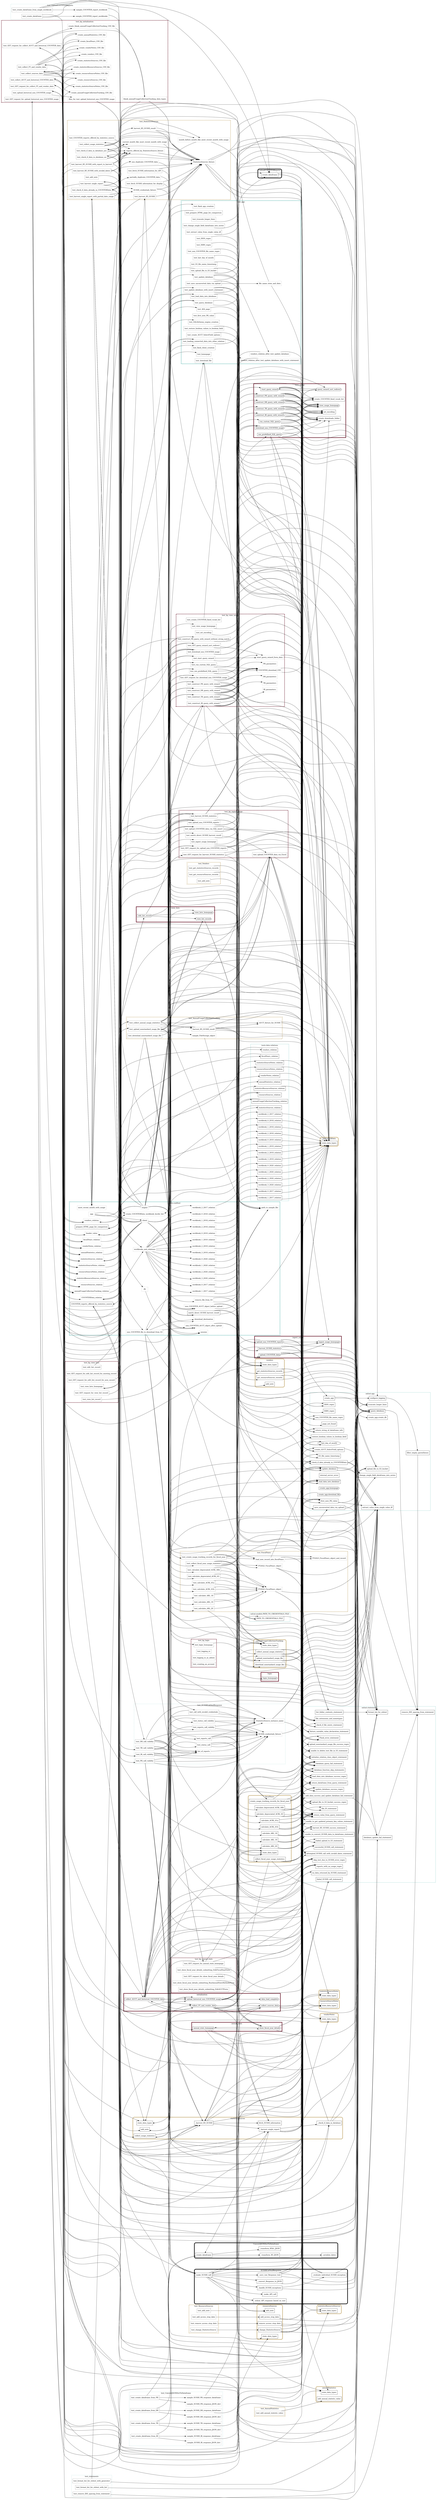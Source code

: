 digraph package_dependencies {
    graph [rankdir="LR"]

    /* Cluster Types
        Rounded = Class
        Dahsed = Test module

        Gold outline = Relation
        Garnet outline = Blueprint
        Blue outline = Module collecting general functions
    */
    /* Node Types
        Box = Function
        Cds = Route function
        Folder = Function connecting to S3
        Cylinder = Function connecting to MySQL/SQLAlchemy
        
        Dashed = Test function
        Dotted = Fixture function
    */


    /* *** All Functions *** */

    subgraph cluster_fiscalYears {
        label="fiscalYears"
        style="rounded"
        color="#ceb888"
        penwidth=5

        state_data_types_in_fiscalYears [
            label="state_data_types"
            shape="box"
        ]
        calculate_depreciated_ACRL_60b [shape="box"]
        calculate_depreciated_ACRL_63 [shape="box"]
        calculate_ACRL_61a [shape="box"]
        calculate_ACRL_61b [shape="box"]
        calculate_ARL_18 [shape="box"]
        calculate_ARL_19 [shape="box"]
        calculate_ARL_20 [shape="box"]
        create_usage_tracking_records_for_fiscal_year [shape="box"]
        collect_fiscal_year_usage_statistics [shape="box"]
    }
    calculate_depreciated_ACRL_60b -> return_value_from_query_statement
    calculate_depreciated_ACRL_60b -> database_query_fail_statement
    calculate_depreciated_ACRL_60b -> query_database
    calculate_depreciated_ACRL_60b -> extract_value_from_single_value_df
    calculate_depreciated_ACRL_63 -> return_value_from_query_statement
    calculate_depreciated_ACRL_63 -> database_query_fail_statement
    calculate_depreciated_ACRL_63 -> query_database
    calculate_depreciated_ACRL_63 -> extract_value_from_single_value_df
    calculate_ACRL_61a -> return_value_from_query_statement
    calculate_ACRL_61a -> database_query_fail_statement
    calculate_ACRL_61a -> query_database
    calculate_ACRL_61a -> extract_value_from_single_value_df
    calculate_ACRL_61b -> return_value_from_query_statement
    calculate_ACRL_61b -> database_query_fail_statement
    calculate_ACRL_61b -> query_database
    calculate_ACRL_61b -> extract_value_from_single_value_df
    calculate_ARL_18 -> return_value_from_query_statement
    calculate_ARL_18 -> database_query_fail_statement
    calculate_ARL_18 -> query_database
    calculate_ARL_18 -> extract_value_from_single_value_df
    calculate_ARL_19 -> return_value_from_query_statement
    calculate_ARL_19 -> database_query_fail_statement
    calculate_ARL_19 -> query_database
    calculate_ARL_19 -> extract_value_from_single_value_df
    calculate_ARL_20 -> return_value_from_query_statement
    calculate_ARL_20 -> database_query_fail_statement
    calculate_ARL_20 -> query_database
    calculate_ARL_20 -> extract_value_from_single_value_df
    create_usage_tracking_records_for_fiscal_year -> state_data_types_in_annualUsageCollectionTracking
    create_usage_tracking_records_for_fiscal_year -> return_dataframe_from_query_statement
    create_usage_tracking_records_for_fiscal_year -> database_query_fail_statement
    create_usage_tracking_records_for_fiscal_year -> query_database
    create_usage_tracking_records_for_fiscal_year -> load_data_into_database
    create_usage_tracking_records_for_fiscal_year -> return_string_of_dataframe_info
    collect_fiscal_year_usage_statistics -> _harvest_R5_SUSHI
    collect_fiscal_year_usage_statistics -> format_list_for_stdout
    collect_fiscal_year_usage_statistics -> unable_to_get_updated_primary_key_values_statement
    collect_fiscal_year_usage_statistics -> database_query_fail_statement
    collect_fiscal_year_usage_statistics -> add_data_success_and_update_database_fail_statement
    collect_fiscal_year_usage_statistics -> harvest_R5_SUSHI_success_statement
    collect_fiscal_year_usage_statistics -> load_data_into_database_success_regex
    collect_fiscal_year_usage_statistics -> update_database_success_regex
    collect_fiscal_year_usage_statistics -> query_database
    collect_fiscal_year_usage_statistics -> load_data_into_database
    collect_fiscal_year_usage_statistics -> update_database
    collect_fiscal_year_usage_statistics -> first_new_PK_value


    subgraph cluster_annualStatistics {
        label="annualStatistics"
        style="rounded"
        color="#ceb888"
        penwidth=5

        state_data_types_in_annualStatistics [
            label="state_data_types"
            shape="box"
        ]
        add_annual_statistic_value [shape="box"]
    }


    subgraph cluster_vendors {
        label="vendors"
        style="rounded"
        color="#ceb888"
        penwidth=5

        state_data_types_in_vendors [
            label="state_data_types"
            shape="box"
        ]
        get_statisticsSources_records [shape="box"]
        get_resourceSources_records [shape="box"]
        add_note_in_vendors [
            label="add_note"
            shape="box"
        ]
    }
    get_statisticsSources_records -> return_dataframe_from_query_statement
    get_statisticsSources_records -> database_query_fail_statement
    get_statisticsSources_records -> query_database
    get_resourceSources_records -> return_dataframe_from_query_statement
    get_resourceSources_records -> database_query_fail_statement
    get_resourceSources_records -> query_database


    subgraph cluster_vendorNotes {
        label="vendorNotes"
        style="rounded"
        color="#ceb888"
        penwidth=5

        state_data_types_in_vendorNotes [
            label="state_data_types"
            shape="box"
        ]
    }


    subgraph cluster_statisticsSources {
        label="statisticsSources"
        style="rounded"
        color="#ceb888"
        penwidth=5

        state_data_types_in_statisticsSources [
            label="state_data_types"
            shape="box"
        ]
        fetch_SUSHI_information [shape="box"]
        _harvest_R5_SUSHI [shape="box"]
        _harvest_single_report [shape="box"]
        _check_if_data_in_database [shape="box"]
        collect_usage_statistics [shape="box"]
        add_note_in_statisticsSources [
            label="add_note"
            shape="box"
        ]
    }
    fetch_SUSHI_information -> PATH_TO_CREDENTIALS_FILE
    _harvest_R5_SUSHI -> fetch_SUSHI_information
    _harvest_R5_SUSHI -> _harvest_single_report
    _harvest_R5_SUSHI -> make_SUSHI_call
    _harvest_R5_SUSHI -> successful_SUSHI_call_statement
    _harvest_R5_SUSHI -> attempted_SUSHI_call_with_invalid_dates_statement
    _harvest_R5_SUSHI -> failed_SUSHI_call_statement
    _harvest_R5_SUSHI -> reports_with_no_usage_regex
    _harvest_single_report -> state_data_types_in_COUNTERData
    _harvest_single_report -> _check_if_data_in_database
    _harvest_single_report -> make_SUSHI_call
    _harvest_single_report -> unable_to_convert_SUSHI_data_to_dataframe_statement
    _harvest_single_report -> failed_upload_to_S3_statement
    _harvest_single_report -> upload_file_to_S3_bucket_success_regex
    _harvest_single_report -> no_data_returned_by_SUSHI_statement
    _harvest_single_report -> reports_with_no_usage_regex
    _harvest_single_report -> upload_file_to_S3_bucket
    _harvest_single_report -> return_string_of_dataframe_info
    _harvest_single_report -> save_unconverted_data_via_upload
    _harvest_single_report -> S3_file_name_timestamp
    _harvest_single_report -> last_day_of_month
    _harvest_single_report -> create_dataframe_in_ConvertJSONDictToDataframe
    _check_if_data_in_database -> return_value_from_query_statement
    _check_if_data_in_database -> database_query_fail_statement
    _check_if_data_in_database -> query_database
    _check_if_data_in_database -> extract_value_from_single_value_df
    collect_usage_statistics -> _harvest_R5_SUSHI
    collect_usage_statistics -> unable_to_get_updated_primary_key_values_statement
    collect_usage_statistics -> harvest_R5_SUSHI_success_statement
    collect_usage_statistics -> load_data_into_database
    collect_usage_statistics -> first_new_PK_value


    subgraph cluster_statisticsSourceNotes {
        label="statisticsSourceNotes"
        style="rounded"
        color="#ceb888"
        penwidth=5

        state_data_types_in_statisticsSourceNotes [
            label="state_data_types"
            shape="box"
        ]
    }


    subgraph cluster_resourceSources {
        label="resourceSources"
        style="rounded"
        color="#ceb888"
        penwidth=5

        state_data_types_in_resourceSources [
            label="state_data_types"
            shape="box"
        ]
        add_access_stop_date [shape="box"]
        remove_access_stop_date [shape="box"]
        change_StatisticsSource [shape="box"]
        add_note_in_resourceSources [
            label="add_note"
            shape="box"
        ]
    }
    add_access_stop_date -> database_update_fail_statement
    add_access_stop_date -> update_database_success_regex
    add_access_stop_date -> update_database
    remove_access_stop_date -> database_update_fail_statement
    remove_access_stop_date -> update_database_success_regex
    remove_access_stop_date -> update_database
    change_StatisticsSource -> state_data_types_in_statisticsResourceSources
    change_StatisticsSource -> database_query_fail_statement
    change_StatisticsSource -> database_update_fail_statement
    change_StatisticsSource -> update_database_success_regex
    change_StatisticsSource -> query_database
    change_StatisticsSource -> load_data_into_database
    change_StatisticsSource -> update_database


    subgraph cluster_resourceSourceNotes {
        label="resourceSourceNotes"
        style="rounded"
        color="#ceb888"
        penwidth=5

        state_data_types_in_resourceSourceNotes [
            label="state_data_types"
            shape="box"
        ]
    }


    subgraph cluster_statisticsResourceSources {
        label="statisticsResourceSources"
        style="rounded"
        color="#ceb888"
        penwidth=5

        state_data_types_in_statisticsResourceSources [
            label="state_data_types"
            shape="box"
        ]
    }


    subgraph cluster_annualUsageCollectionTracking {
        label="annualUsageCollectionTracking"
        style="rounded"
        color="#ceb888"
        penwidth=5

        state_data_types_in_annualUsageCollectionTracking [
            label="state_data_types"
            shape="box"
        ]
        collect_annual_usage_statistics [shape="box"]
        upload_nonstandard_usage_file [shape="box"]
        download_nonstandard_usage_file [shape="folder"]
    }
    collect_annual_usage_statistics -> _harvest_R5_SUSHI
    collect_annual_usage_statistics -> initialize_relation_class_object_statement
    collect_annual_usage_statistics -> unable_to_get_updated_primary_key_values_statement
    collect_annual_usage_statistics -> return_value_from_query_statement
    collect_annual_usage_statistics -> database_query_fail_statement
    collect_annual_usage_statistics -> add_data_success_and_update_database_fail_statement
    collect_annual_usage_statistics -> harvest_R5_SUSHI_success_statement
    collect_annual_usage_statistics -> load_data_into_database_success_regex
    collect_annual_usage_statistics -> update_database_success_regex
    collect_annual_usage_statistics -> query_database
    collect_annual_usage_statistics -> load_data_into_database
    collect_annual_usage_statistics -> update_database
    collect_annual_usage_statistics -> first_new_PK_value
    upload_nonstandard_usage_file -> file_extensions_and_mimetypes
    upload_nonstandard_usage_file -> file_IO_statement
    upload_nonstandard_usage_file -> failed_upload_to_S3_statement
    upload_nonstandard_usage_file -> upload_file_to_S3_bucket_success_regex
    upload_nonstandard_usage_file -> add_data_success_and_update_database_fail_statement
    upload_nonstandard_usage_file -> update_database_success_regex
    upload_nonstandard_usage_file -> upload_file_to_S3_bucket
    upload_nonstandard_usage_file -> update_database
    download_nonstandard_usage_file -> file_IO_statement


    subgraph cluster_COUNTERData {
        label="COUNTERData"
        style="rounded"
        color="#ceb888"
        penwidth=5

        state_data_types_in_COUNTERData [
            label="state_data_types"
            shape="box"
        ]
    }


    subgraph cluster_SUSHICallAndResponse {
        label="SUSHICallAndResponse"
        style="rounded"
        penwidth=5

        make_SUSHI_call [shape="box"]
        _make_API_call [shape="box"]
        _convert_Response_to_JSON [shape="box"]
        _save_raw_Response_text [shape="box"]
        _handle_SUSHI_exceptions [shape="box"]
        _evaluate_individual_SUSHI_exception [shape="box"]
        _stdout_API_response_based_on_size [shape="box"]
    }
    make_SUSHI_call -> _make_API_call
    make_SUSHI_call -> _convert_Response_to_JSON
    make_SUSHI_call -> _save_raw_Response_text
    make_SUSHI_call -> _handle_SUSHI_exceptions
    make_SUSHI_call -> _stdout_API_response_based_on_size
    make_SUSHI_call -> format_list_for_stdout
    make_SUSHI_call -> upload_file_to_S3_bucket_success_regex
    make_SUSHI_call -> failed_SUSHI_call_statement
    make_SUSHI_call -> no_data_returned_by_SUSHI_statement
    _convert_Response_to_JSON -> failed_SUSHI_call_statement
    _save_raw_Response_text -> file_IO_statement
    _save_raw_Response_text -> upload_file_to_S3_bucket_success_regex
    _save_raw_Response_text -> database_query_fail_statement
    _save_raw_Response_text -> query_database
    _save_raw_Response_text -> save_unconverted_data_via_upload
    _save_raw_Response_text -> extract_value_from_single_value_df
    _save_raw_Response_text -> S3_file_name_timestamp
    _handle_SUSHI_exceptions -> _evaluate_individual_SUSHI_exception
    _handle_SUSHI_exceptions -> format_list_for_stdout
    _evaluate_individual_SUSHI_exception -> add_note_in_statisticsSources
    _evaluate_individual_SUSHI_exception -> database_query_fail_statement
    _evaluate_individual_SUSHI_exception -> query_database


    subgraph cluster_UploadCOUNTERReports {
        label="UploadCOUNTERReports"
        style="rounded"
        penwidth=5

        create_dataframe_in_UploadCOUNTERReports [
            label="create_dataframe"
            shape="box"
        ]
    }
    create_dataframe_in_UploadCOUNTERReports -> state_data_types_in_COUNTERData
    create_dataframe_in_UploadCOUNTERReports -> return_string_of_dataframe_info
    create_dataframe_in_UploadCOUNTERReports -> ISSN_regex


    subgraph cluster_ConvertJSONDictToDataframe {
        label="ConvertJSONDictToDataframe"
        style="rounded"
        penwidth=5

        create_dataframe_in_ConvertJSONDictToDataframe [
            label="create_dataframe"
            shape="box"
        ]
        _transform_R5_JSON [shape="box"]
        _transform_R5b1_JSON [shape="box"]
        _serialize_dates [shape="box"]
    }
    create_dataframe_in_ConvertJSONDictToDataframe -> _transform_R5_JSON
    create_dataframe_in_ConvertJSONDictToDataframe -> _transform_R5b1_JSON
    _transform_R5_JSON -> _serialize_dates
    _transform_R5_JSON -> return_string_of_dataframe_info
    _transform_R5_JSON -> ISSN_regex


    subgraph cluster_annual_stats {
        label="annual_stats"
        color="#782f40"
        penwidth=5

        annual_stats_homepage [shape="cds"]
        show_fiscal_year_details [shape="cds"]
    }
    annual_stats_homepage -> show_fiscal_year_details
    annual_stats_homepage -> Flask_error_statement
    annual_stats_homepage -> database_query_fail_statement
    annual_stats_homepage -> query_database
    show_fiscal_year_details -> annual_stats_homepage
    show_fiscal_year_details -> state_data_types_in_fiscalYears
    show_fiscal_year_details -> state_data_types_in_annualUsageCollectionTracking
    show_fiscal_year_details -> Flask_error_statement
    show_fiscal_year_details -> database_query_fail_statement
    show_fiscal_year_details -> query_database


    subgraph cluster_ingest_usage {
        label="ingest_usage"
        color="#782f40"
        penwidth=5

        ingest_usage_homepage [shape="cds"]
        upload_COUNTER_data [shape="cds"]
        harvest_SUSHI_statistics [shape="cds"]
        upload_non_COUNTER_reports [shape="cds"]
    }
    upload_COUNTER_data -> ingest_usage_homepage
    upload_COUNTER_data -> create_dataframe_in_UploadCOUNTERReports
    upload_COUNTER_data -> format_list_for_stdout
    upload_COUNTER_data -> unable_to_convert_SUSHI_data_to_dataframe_statement
    upload_COUNTER_data -> unable_to_get_updated_primary_key_values_statement
    upload_COUNTER_data -> Flask_error_statement
    upload_COUNTER_data -> database_update_fail_statement
    upload_COUNTER_data -> update_database_success_regex
    upload_COUNTER_data -> load_data_into_database
    upload_COUNTER_data -> update_database
    upload_COUNTER_data -> first_new_PK_value
    upload_COUNTER_data -> check_if_data_already_in_COUNTERData
    upload_COUNTER_data -> truncate_longer_lines
    harvest_SUSHI_statistics -> ingest_usage_homepage
    harvest_SUSHI_statistics -> collect_usage_statistics
    harvest_SUSHI_statistics -> initialize_relation_class_object_statement
    harvest_SUSHI_statistics -> Flask_error_statement
    harvest_SUSHI_statistics -> database_query_fail_statement
    harvest_SUSHI_statistics -> query_database
    upload_non_COUNTER_reports -> ingest_usage_homepage
    upload_non_COUNTER_reports -> upload_nonstandard_usage_file
    collect_AUCT_and_historical_COUNTER_data -> unable_to_convert_SUSHI_data_to_dataframe_statement
    upload_non_COUNTER_reports -> Flask_error_statement
    upload_non_COUNTER_reports -> upload_nonstandard_usage_file_success_regex
    upload_non_COUNTER_reports -> database_query_fail_statement
    upload_non_COUNTER_reports -> query_database
    upload_non_COUNTER_reports -> create_AUCT_SelectField_options


    subgraph cluster_initialization {
        label="initialization"
        color="#782f40"
        penwidth=5

        collect_FY_and_vendor_data [shape="cds"]
        collect_sources_data [shape="cds"]
        collect_AUCT_and_historical_COUNTER_data [shape="cds"]
        upload_historical_non_COUNTER_usage [shape="cds"]
        data_load_complete [shape="cds"]
    }
    collect_FY_and_vendor_data -> collect_sources_data
    collect_FY_and_vendor_data -> state_data_types_in_fiscalYears
    collect_FY_and_vendor_data -> state_data_types_in_annualStatistics
    collect_FY_and_vendor_data -> state_data_types_in_vendors
    collect_FY_and_vendor_data -> state_data_types_in_vendorNotes
    collect_FY_and_vendor_data -> Flask_error_statement
    collect_FY_and_vendor_data -> load_data_into_database_success_regex
    collect_FY_and_vendor_data -> load_data_into_database
    collect_FY_and_vendor_data -> first_new_PK_value
    collect_sources_data -> collect_AUCT_and_historical_COUNTER_data
    collect_sources_data -> state_data_types_in_statisticsSources
    collect_sources_data -> state_data_types_in_statisticsSourceNotes
    collect_sources_data -> state_data_types_in_resourceSources
    collect_sources_data -> state_data_types_in_resourceSourceNotes
    collect_sources_data -> Flask_error_statement
    collect_sources_data -> load_data_into_database_success_regex
    collect_sources_data -> load_data_into_database
    collect_sources_data -> first_new_PK_value
    collect_AUCT_and_historical_COUNTER_data -> collect_FY_and_vendor_data
    collect_AUCT_and_historical_COUNTER_data -> collect_sources_data
    collect_AUCT_and_historical_COUNTER_data -> upload_historical_non_COUNTER_usage
    collect_AUCT_and_historical_COUNTER_data -> state_data_types_in_annualUsageCollectionTracking
    collect_AUCT_and_historical_COUNTER_data -> create_dataframe_in_UploadCOUNTERReports
    collect_AUCT_and_historical_COUNTER_data -> format_list_for_stdout
    upload_historical_non_COUNTER_usage -> initialize_relation_class_object_statement
    collect_AUCT_and_historical_COUNTER_data -> unable_to_get_updated_primary_key_values_statement
    collect_AUCT_and_historical_COUNTER_data -> Flask_error_statement
    collect_AUCT_and_historical_COUNTER_data -> return_dataframe_from_query_statement
    collect_AUCT_and_historical_COUNTER_data -> database_query_fail_statement
    collect_AUCT_and_historical_COUNTER_data -> load_data_into_database_success_regex
    collect_AUCT_and_historical_COUNTER_data -> update_database_success_regex
    collect_AUCT_and_historical_COUNTER_data -> query_database
    collect_AUCT_and_historical_COUNTER_data -> load_data_into_database
    collect_AUCT_and_historical_COUNTER_data -> update_database
    collect_AUCT_and_historical_COUNTER_data -> first_new_PK_value
    collect_AUCT_and_historical_COUNTER_data -> check_if_data_already_in_COUNTERData
    upload_historical_non_COUNTER_usage -> data_load_complete
    upload_historical_non_COUNTER_usage -> upload_nonstandard_usage_file
    upload_historical_non_COUNTER_usage -> Flask_error_statement
    upload_historical_non_COUNTER_usage -> upload_nonstandard_usage_file_success_regex
    upload_historical_non_COUNTER_usage -> database_query_fail_statement
    upload_historical_non_COUNTER_usage -> query_database
    upload_historical_non_COUNTER_usage -> create_AUCT_SelectField_options
    upload_historical_non_COUNTER_usage -> non_COUNTER_file_name_regex


    subgraph cluster_login {
        label="login"
        color="#782f40"
        penwidth=5

        login_homepage [shape="cds"]
    }


    subgraph cluster_view_lists {
        label="view_lists"
        color="#782f40"
        penwidth=5

        view_lists_homepage [shape="cds"]
        view_list_record [shape="cds"]
        edit_list_record [shape="cds"]
    }
    view_lists_homepage -> Flask_error_statement
    view_lists_homepage -> database_query_fail_statement
    view_lists_homepage -> query_database
    edit_list_record -> view_lists_homepage
    edit_list_record -> view_list_record
    edit_list_record -> Flask_error_statement
    edit_list_record -> database_query_fail_statement
    edit_list_record -> query_database
    view_list_record -> add_note_in_resourceSources
    view_list_record -> add_note_in_statisticsSources
    view_list_record -> add_note_in_vendors
    view_list_record -> Flask_error_statement
    view_list_record -> query_database


    subgraph cluster_view_usage {
        label="view_usage"
        color="#782f40"
        penwidth=5

        create_COUNTER_fixed_vocab_list [shape="box"]
        set_encoding [shape="box"]
        create_downloads_folder [shape="box"]
        view_usage_homepage [shape="cds"]
        run_custom_SQL_query [shape="cds"]
        use_predefined_SQL_query [shape="cds"]
        start_query_wizard [shape="cds"]
        query_wizard_sort_redirect [shape="cds"]
        construct_PR_query_with_wizard [shape="cds"]
        construct_DR_query_with_wizard [shape="cds"]
        construct_TR_query_with_wizard [shape="cds"]
        construct_IR_query_with_wizard [shape="cds"]
        download_non_COUNTER_usage [shape="cds"]
    }


    subgraph cluster_PATH_TO_CREDENTIALS_FILE {
        label="nolcat.models.PATH_TO_CREDENTIALS_FILE"
        color="#5cb8b2"

        PATH_TO_CREDENTIALS_FILE [shape="box"]
    }
    PATH_TO_CREDENTIALS_FILE -> check_if_file_exists_statement


    subgraph cluster_app {
        label="nolcat.app"
        color="#5cb8b2"

        filter_empty_parentheses [shape="box"]
        configure_logging [shape="box"]
        page_not_found [shape="box"]
        internal_server_error [shape="box"]
        create_app [shape="box"]
        "create_app.create_db" [shape="box"]
        "create_app.homepage" [shape="cds"]
        "create_app.download_file" [shape="cds"]
        first_new_PK_value [shape="box"]
        return_string_of_dataframe_info [shape="box"]
        change_single_field_dataframe_into_series [shape="box"]
        restore_boolean_values_to_boolean_field [shape="box"]
        upload_file_to_S3_bucket [shape="folder"]
        create_AUCT_SelectField_options [shape="box"]
        load_data_into_database [shape="cylinder"]
        query_database [shape="cylinder"]
        check_if_data_already_in_COUNTERData [shape="box"]
        truncate_longer_lines [shape="box"]
        update_database [shape="cylinder"]
        save_unconverted_data_via_upload [shape="box"]
        ISSN_regex [shape="box"]
        ISBN_regex [shape="box"]
        last_day_of_month
        extract_value_from_single_value_df [shape="box"]
        S3_file_name_timestamp [shape="box"]
        non_COUNTER_file_name_regex [shape="box"]
    }


    subgraph cluster_statements {
        label="nolcat.statements"
        color="#5cb8b2"

        file_extensions_and_mimetypes [shape="box"]
        format_list_for_stdout [shape="box"]
        remove_IDE_spacing_from_statement [shape="box"]
        initialize_relation_class_object_statement [shape="box"]
        fixture_variable_value_declaration_statement [shape="box"]
        unable_to_convert_SUSHI_data_to_dataframe_statement [shape="box"]
        unable_to_get_updated_primary_key_values_statement [shape="box"]
        Flask_error_statement [shape="box"]
        file_IO_statement [shape="box"]
        list_folder_contents_statement [shape="box"]
        check_if_file_exists_statement [shape="box"]
        failed_upload_to_S3_statement [shape="box"]
        unable_to_delete_test_file_in_S3_statement [shape="box"]
        upload_file_to_S3_bucket_success_regex [shape="box"]
        upload_nonstandard_usage_file_success_regex [shape="box"]
        return_value_from_query_statement [shape="box"]
        return_dataframe_from_query_statement [shape="box"]
        database_query_fail_statement [shape="box"]
        database_update_fail_statement [shape="box"]
        add_data_success_and_update_database_fail_statement [shape="box"]
        database_function_skip_statements [shape="box"]
        load_data_into_database_success_regex [shape="box"]
        update_database_success_regex [shape="box"]
        successful_SUSHI_call_statement [shape="box"]
        harvest_R5_SUSHI_success_statement [shape="box"]
        failed_SUSHI_call_statement [shape="box"]
        no_data_returned_by_SUSHI_statement [shape="box"]
        attempted_SUSHI_call_with_invalid_dates_statement [shape="box"]
        reports_with_no_usage_regex [shape="box"]
        skip_test_due_to_SUSHI_error_regex [shape="box"]
    }


    subgraph cluster_relations {
        label="tests.data.relations"
        color="#5cb8b2"

        fiscalYears_relation_in_relations [
            label="fiscalYears_relation"
            shape="box"
        ]
        annualStatistics_relation_in_relations [
            label="annualStatistics_relation"
            shape="box"
        ]
        vendors_relation_in_relations [
            label="vendors_relation"
            shape="box"
        ]
        vendorNotes_relation_in_relations [
            label="vendorNotes_relation"
            shape="box"
        ]
        statisticsSources_relation_in_relations [
            label="statisticsSources_relation"
            shape="box"
        ]
        statisticsSourceNotes_relation_in_relations [
            label="statisticsSourceNotes_relation"
            shape="box"
        ]
        resourceSources_relation_in_relations [
            label="resourceSources_relation"
            shape="box"
        ]
        resourceSourceNotes_relation_in_relations [
            label="resourceSourceNotes_relation"
            shape="box"
        ]
        statisticsResourceSources_relation_in_relations [
            label="statisticsResourceSources_relation"
            shape="box"
        ]
        annualUsageCollectionTracking_relation_in_relations [
            label="annualUsageCollectionTracking_relation"
            shape="box"
        ]
        workbook_0_2017_relation_in_relations [
            label="workbook_0_2017_relation"
            shape="box"
        ]
        workbook_1_2017_relation_in_relations [
            label="workbook_1_2017_relation"
            shape="box"
        ]
        workbook_2_2017_relation_in_relations [
            label="workbook_2_2017_relation"
            shape="box"
        ]
        workbook_0_2018_relation_in_relations [
            label="workbook_0_2018_relation"
            shape="box"
        ]
        workbook_1_2018_relation_in_relations [
            label="workbook_1_2018_relation"
            shape="box"
        ]
        workbook_2_2018_relation_in_relations [
            label="workbook_2_2018_relation"
            shape="box"
        ]
        workbook_0_2019_relation_in_relations [
            label="workbook_0_2019_relation"
            shape="box"
        ]
        workbook_1_2019_relation_in_relations [
            label="workbook_1_2019_relation"
            shape="box"
        ]
        workbook_2_2019_relation_in_relations [
            label="workbook_2_2019_relation"
            shape="box"
        ]
        workbook_3_2019_relation_in_relations [
            label="workbook_3_2019_relation"
            shape="box"
        ]
        workbook_0_2020_relation_in_relations [
            label="workbook_0_2020_relation"
            shape="box"
        ]
        workbook_1_2020_relation_in_relations [
            label="workbook_1_2020_relation"
            shape="box"
        ]
        workbook_2_2020_relation_in_relations [
            label="workbook_2_2020_relation"
            shape="box"
        ]
        workbook_3_2020_relation_in_relations [
            label="workbook_3_2020_relation"
            shape="box"
        ]
    }


    subgraph cluster_conftest {
        label="tests.conftest"
        style="dashed"
        color="#5cb8b2"
        penwidth=5

        engine [
            shape="cylinder"
            style="dotted"
        ]
        app [
            shape="box"
            style="dotted"
        ]
        client [
            shape="box"
            style="dotted"
        ]
        db [
            shape="box"
            style="dotted"
        ]
        session [
            shape="box"
            style="dotted"
        ]
        fiscalYears_relation_in_conftest [
            label="fiscalYears_relation"
            shape="box"
            style="dotted"
        ]
        annualStatistics_relation_in_conftest [
            label="annualStatistics_relation"
            shape="box"
            style="dotted"
        ]
        vendors_relation_in_conftest [
            label="vendors_relation"
            shape="box"
            style="dotted"
        ]
        vendorNotes_relation_in_conftest [
            label="vendorNotes_relation"
            shape="box"
            style="dotted"
        ]
        statisticsSources_relation_in_conftest [
            label="statisticsSources_relation"
           shape="box"
            style="dotted"
        ]
        statisticsSourceNotes_relation_in_conftest [
            label="statisticsSourceNotes_relation"
            shape="box"
            style="dotted"
        ]
        resourceSources_relation_in_conftest [
            label="resourceSources_relation"
            shape="box"
            style="dotted"
        ]
        resourceSourceNotes_relation_in_conftest [
            label="resourceSourceNotes_relation"
            shape="box"
            style="dotted"
        ]
        statisticsResourceSources_relation_in_conftest [
            label="statisticsResourceSources_relation"
            shape="box"
            style="dotted"
        ]
        annualUsageCollectionTracking_relation_in_conftest [
            label="annualUsageCollectionTracking_relation"
            shape="box"
            style="dotted"
        ]
        workbook_0_2017_relation_in_conftest [
            label="workbook_0_2017_relation"
            shape="box"
            style="dotted"
        ]
        workbook_1_2017_relation_in_conftest [
            label="workbook_1_2017_relation"
            shape="box"
            style="dotted"
        ]
        workbook_2_2017_relation_in_conftest [
            label="workbook_2_2017_relation"
            shape="box"
            style="dotted"
        ]
        workbook_0_2018_relation_in_conftest [
            label="workbook_0_2018_relation"
            shape="box"
            style="dotted"
        ]
        workbook_1_2018_relation_in_conftest [
            label="workbook_1_2018_relation"
            shape="box"
            style="dotted"
        ]
        workbook_2_2018_relation_in_conftest [
            label="workbook_2_2018_relation"
            shape="box"
            style="dotted"
        ]
        workbook_0_2019_relation_in_conftest [
            label="workbook_0_2019_relation"
            shape="box"
            style="dotted"
        ]
        workbook_1_2019_relation_in_conftest [
            label="workbook_1_2019_relation"
            shape="box"
            style="dotted"
        ]
        workbook_2_2019_relation_in_conftest [
            label="workbook_2_2019_relation"
            shape="box"
            style="dotted"
        ]
        workbook_3_2019_relation_in_conftest [
            label="workbook_3_2019_relation"
            shape="box"
            style="dotted"
        ]
        workbook_0_2020_relation_in_conftest [
            label="workbook_0_2020_relation"
            shape="box"
            style="dotted"
        ]
        workbook_1_2020_relation_in_conftest [
            label="workbook_1_2020_relation"
            shape="box"
            style="dotted"
        ]
        workbook_2_2020_relation_in_conftest [
            label="workbook_2_2020_relation"
            shape="box"
            style="dotted"
        ]
        workbook_3_2020_relation_in_conftest [
            label="workbook_3_2020_relation"
            shape="box"
            style="dotted"
        ]
        workbooks_and_relations [
            shape="box"
            style="dotted"
        ]
        create_COUNTERData_workbook_iterdir_list [
            shape="box"
            style="dotted"
        ]
        COUNTERData_relation [
            shape="box"
            style="dotted"
        ]
        download_destination [
            shape="box"
            style="dotted"
        ]
        path_to_sample_file [
            shape="box"
            style="dotted"
        ]
        remove_file_from_S3 [
            shape="folder"
            style="dotted"
        ]
        non_COUNTER_AUCT_object_before_upload [
            shape="folder"
            style="dotted"
        ]
        non_COUNTER_AUCT_object_after_upload [
            shape="box"
            style="dotted"
        ]
        non_COUNTER_file_to_download_from_S3 [
            shape="folder"
            style="dotted"
        ]
        header_value [
            shape="box"
            style="dotted"
        ]
        most_recent_month_with_usage [
            shape="box"
            style="dotted"
        ]
        match_direct_SUSHI_harvest_result [shape="box"]
        COUNTER_reports_offered_by_statistics_source [shape="box"]
        prepare_HTML_page_for_comparison [shape="box"]
    }


    subgraph cluster_test_AnnualStatistics {
        label="test_AnnualStatistics"
        style="dashed"
        color="#ceb888"
        penwidth=5

        test_add_annual_statistic_value [
            shape="box"
            style="dashed"
        ]
    }


    subgraph cluster_test_AnnualUsageCollectionTracking {
        label="test_AnnualUsageCollectionTracking"
        style="dashed"
        color="#ceb888"
        penwidth=5

        AUCT_fixture_for_SUSHI [
            shape="box"
            style="dotted"
        ]
        harvest_R5_SUSHI_result_in_test_AnnualUsageCollectionTracking [
            label="harvest_R5_SUSHI_result"
            shape="folder"
            style="dashed"
        ]
        test_collect_annual_usage_statistics [
            shape="box"
            style="dashed"
        ]
        sample_FileStorage_object [
            shape="box"
            style="dotted"
        ]
        test_upload_nonstandard_usage_file [
            shape="folder"
            style="dashed"
        ]
        test_download_nonstandard_usage_file [
            shape="box"
            style="dashed"
        ]
    }


    subgraph cluster_test_app {
        label="test_app"
        style="dashed"
        color="#5cb8b2"
        penwidth=5

        test_flask_app_creation [
            shape="box"
            style="dashed"
        ]
        test_flask_client_creation [
            shape="box"
            style="dashed"
        ]
        test_SQLAlchemy_engine_creation [
            shape="box"
            style="dashed"
        ]
        test_homepage [
            shape="box"
            style="dashed"
        ]
        test_404_page [
            shape="box"
            style="dashed"
        ]
        test_load_data_into_database [
            shape="box"
            style="dashed"
        ]
        test_query_database [
            shape="box"
            style="dashed"
        ]
        test_loading_connected_data_into_other_relation [
            shape="box"
            style="dashed"
        ]
        test_download_file [
            shape="box"
            style="dashed"
        ]
        test_first_new_PK_value [
            shape="box"
            style="dashed"
        ]
        test_change_single_field_dataframe_into_series [
            shape="box"
            style="dashed"
        ]
        test_restore_boolean_values_to_boolean_field [
            shape="box"
            style="dashed"
        ]
        test_upload_file_to_S3_bucket [
            shape="folder"
            style="dashed"
        ]
        test_create_AUCT_SelectField_options [
            shape="box"
            style="dashed"
        ]
        test_truncate_longer_lines [
            shape="box"
            style="dashed"
        ]
        vendors_relation_after_test_update_database [
            shape="box"
            style="dotted"
        ]
        test_update_database [
            shape="box"
            style="dashed"
        ]
        vendors_relation_after_test_update_database_with_insert_statement [
            shape="box"
            style="dotted"
        ]
        test_update_database_with_insert_statement [
            shape="box"
            style="dashed"
        ]
        test_prepare_HTML_page_for_comparison [
            shape="box"
            style="dashed"
        ]
        file_name_stem_and_data [
            shape="folder"
            style="dotted"
        ]
        test_save_unconverted_data_via_upload [
            shape="folder"
            style="dashed"
        ]
        test_ISSN_regex [
            shape="box"
            style="dashed"
        ]
        test_ISBN_regex [
            shape="box"
            style="dashed"
        ]
        test_last_day_of_month [
            shape="box"
            style="dashed"
        ]
        test_extract_value_from_single_value_df [
            shape="box"
            style="dashed"
        ]
        test_S3_file_name_timestamp [
            shape="box"
            style="dashed"
        ]
        test_non_COUNTER_file_name_regex [
            shape="box"
            style="dashed"
        ]
    }


    subgraph cluster_test_bp_annual_stats {
        label="test_bp_annual_stats"
        style="dashed"
        color="#782f40"
        penwidth=5

        test_GET_request_for_annual_stats_homepage [
            shape="box"
            style="dashed"
        ]
        test_GET_request_for_show_fiscal_year_details [
            shape="box"
            style="dashed"
        ]
        test_show_fiscal_year_details_submitting_RunAnnualStatsMethodsForm [
            shape="box"
            style="dashed"
        ]
        test_show_fiscal_year_details_submitting_EditFiscalYearForm [
            shape="box"
            style="dashed"
        ]
        test_show_fiscal_year_details_submitting_EditAUCTForm [
            shape="box"
            style="dashed"
        ]
    }


    subgraph cluster_test_bp_ingest_usage {
        label="test_bp_ingest_usage"
        style="dashed"
        color="#782f40"
        penwidth=5

        test_ingest_usage_homepage [
            shape="box"
            style="dashed"
        ]
        test_upload_COUNTER_data_via_Excel [
            shape="box"
            style="dashed"
        ]
        test_upload_COUNTER_data_via_SQL_insert [
            shape="box"
            style="dashed"
        ]
        test_match_direct_SUSHI_harvest_result [
            shape="box"
            style="dashed"
        ]
        test_GET_request_for_harvest_SUSHI_statistics [
            shape="box"
            style="dashed"
        ]
        test_harvest_SUSHI_statistics [
            shape="box"
            style="dashed"
        ]
        test_GET_request_for_upload_non_COUNTER_reports [
            shape="box"
            style="dashed"
        ]
        test_upload_non_COUNTER_reports [
            shape="folder"
            style="dashed"
        ]
    }


    subgraph cluster_test_bp_initialization {
        label="test_bp_initialization"
        style="dashed"
        color="#782f40"
        penwidth=5

        blank_annualUsageCollectionTracking_data_types [
            shape="box"
            style="dotted"
        ]
        create_fiscalYears_CSV_file [
            shape="box"
            style="dotted"
        ]
        create_annualStatistics_CSV_file [
            shape="box"
            style="dotted"
        ]
        create_vendors_CSV_file [
            shape="box"
            style="dotted"
        ]
        create_vendorNotes_CSV_file [
            shape="box"
            style="dotted"
        ]
        create_statisticsSources_CSV_file [
            shape="box"
            style="dotted"
        ]
        create_statisticsSourceNotes_CSV_file [
            shape="box"
            style="dotted"
        ]
        create_resourceSources_CSV_file [
            shape="box"
            style="dotted"
        ]
        create_resourceSourceNotes_CSV_file [
            shape="box"
            style="dotted"
        ]
        create_statisticsResourceSources_CSV_file [
            shape="box"
            style="dotted"
        ]
        create_blank_annualUsageCollectionTracking_CSV_file [
            shape="box"
            style="dotted"
        ]
        create_annualUsageCollectionTracking_CSV_file [
            shape="box"
            style="dotted"
        ]
        test_GET_request_for_collect_FY_and_vendor_data [
            shape="box"
            style="dashed"
        ]
        test_collect_FY_and_vendor_data [
            shape="box"
            style="dashed"
        ]
        test_collect_sources_data [
            shape="box"
            style="dashed"
        ]
        test_GET_request_for_collect_AUCT_and_historical_COUNTER_data [
            shape="box"
            style="dashed"
        ]
        test_collect_AUCT_and_historical_COUNTER_data [
            shape="box"
            style="dashed"
        ]
        test_GET_request_for_upload_historical_non_COUNTER_usage [
            shape="box"
            style="dashed"
        ]
        files_for_test_upload_historical_non_COUNTER_usage [
            shape="folder"
            style="dotted"
        ]
        test_upload_historical_non_COUNTER_usage [
            shape="folder"
            style="dashed"
        ]
    }


    subgraph cluster_test_bp_login {
        label="test_bp_login"
        style="dashed"
        color="#782f40"
        penwidth=5

        test_login_homepage [
            shape="box"
            style="dashed"
        ]
        test_logging_in [
            shape="box"
            style="dashed"
        ]
        test_logging_in_as_admin [
            shape="box"
            style="dashed"
        ]
        test_creating_an_account [
            shape="box"
            style="dashed"
        ]
    }


    subgraph cluster_test_bp_view_lists {
        label="test_bp_view_lists"
        style="dashed"
        color="#782f40"
        penwidth=5

        test_view_lists_homepage [
            shape="box"
            style="dashed"
        ]
        test_GET_request_for_view_list_record [
            shape="box"
            style="dashed"
        ]
        test_view_list_record [
            shape="box"
            style="dashed"
        ]
        test_GET_request_for_edit_list_record_for_existing_record [
            shape="box"
            style="dashed"
        ]
        test_GET_request_for_edit_list_record_for_new_record [
            shape="box"
            style="dashed"
        ]
        test_edit_list_record [
            shape="box"
            style="dashed"
        ]
    }


    subgraph cluster_test_bp_view_usage {
        label="test_bp_view_usage"
        style="dashed"
        color="#782f40"
        penwidth=5

        COUNTER_download_CSV [
            shape="box"
            style="dotted"
        ]
        test_create_COUNTER_fixed_vocab_list [
            shape="box"
            style="dashed"
        ]
        test_set_encoding [
            shape="box"
            style="dashed"
        ]
        test_view_usage_homepage [
            shape="box"
            style="dashed"
        ]
        test_run_custom_SQL_query [
            shape="box"
            style="dashed"
        ]
        test_use_predefined_SQL_query [
            shape="box"
            style="dashed"
        ]
        start_query_wizard_form_data [
            shape="box"
            style="dotted"
        ]
        test_start_query_wizard [
            shape="box"
            style="dashed"
        ]
        test_GET_query_wizard_sort_redirect [
            shape="box"
            style="dashed"
        ]
        PR_parameters [
            shape="box"
            style="dotted"
        ]
        test_construct_PR_query_with_wizard [
            shape="box"
            style="dashed"
        ]
        DR_parameters [
            shape="box"
            style="dotted"
        ]
        test_construct_DR_query_with_wizard [
            shape="box"
            style="dashed"
        ]
        TR_parameters [
            shape="box"
            style="dotted"
        ]
        test_construct_TR_query_with_wizard [
            shape="box"
            style="dashed"
        ]
        IR_parameters [
            shape="box"
            style="dotted"
        ]
        test_construct_IR_query_with_wizard [
            shape="box"
            style="dashed"
        ]
        test_construct_PR_query_with_wizard_without_string_match [
            shape="box"
            style="dashed"
        ]
        test_GET_request_for_download_non_COUNTER_usage [
            shape="box"
            style="dashed"
        ]
        test_download_non_COUNTER_usage [
            shape="box"
            style="dashed"
        ]
    }


    subgraph cluster_test_ConvertJSONDictToDataframe {
        label="test_ConvertJSONDictToDataframe"
        style="dashed"
        color="#5cb8b2"

        sample_SUSHI_PR_response_JSON_dict [
            shape="box"
            style="dotted"
        ]
        sample_SUSHI_DR_response_JSON_dict [
            shape="box"
            style="dotted"
        ]
        sample_SUSHI_TR_response_JSON_dict [
            shape="box"
            style="dotted"
        ]
        sample_SUSHI_IR_response_JSON_dict [
            shape="box"
            style="dotted"
        ]
        sample_SUSHI_PR_response_dataframe [
            shape="box"
            style="dotted"
        ]
        sample_SUSHI_DR_response_dataframe [
            shape="box"
            style="dotted"
        ]
        sample_SUSHI_TR_response_dataframe [
            shape="box"
            style="dotted"
        ]
        sample_SUSHI_IR_response_dataframe [
            shape="box"
            style="dotted"
        ]
        test_create_dataframe_from_PR [
            shape="box"
            style="dashed"
        ]
        test_create_dataframe_from_DR [
            shape="box"
            style="dashed"
        ]
        test_create_dataframe_from_TR [
            shape="box"
            style="dashed"
        ]
        test_create_dataframe_from_IR [
            shape="box"
            style="dashed"
        ]
    }


    subgraph cluster_test_FiscalYears {
        label="test_FiscalYears"
        style="dashed"
        color="#ceb888"
        penwidth=5

        FY2020_FiscalYears_object [
            shape="box"
            style="dotted"
        ]
        test_calculate_depreciated_ACRL_60b [
            shape="box"
            style="dashed"
        ]
        test_calculate_depreciated_ACRL_63 [
            shape="box"
            style="dashed"
        ]
        test_calculate_ACRL_61a [
            shape="box"
            style="dashed"
        ]
        test_calculate_ACRL_61b [
            shape="box"
            style="dashed"
        ]
        test_calculate_ARL_18 [
            shape="box"
            style="dashed"
        ]
        test_calculate_ARL_19 [
            shape="box"
            style="dashed"
        ]
        test_calculate_ARL_20 [
            shape="box"
            style="dashed"
        ]
        FY2023_FiscalYears_object_and_record [
            shape="box"
            style="dotted"
        ]
        load_new_record_into_fiscalYears [
            shape="box"
            style="dotted"
        ]
        test_create_usage_tracking_records_for_fiscal_year [
            shape="box"
            style="dashed"
        ]
        FY2022_FiscalYears_object [
            shape="box"
            style="dotted"
        ]
        test_collect_fiscal_year_usage_statistics [
            shape="box"
            style="dashed"
        ]
    }


    subgraph cluster_test_ResourceSources {
        label="test_ResourceSources"
        style="dashed"
        color="#ceb888"
        penwidth=5

        test_add_access_stop_date [
            shape="box"
            style="dashed"
        ]
        test_remove_access_stop_date [
            shape="box"
            style="dashed"
        ]
        test_change_StatisticsSource [
            shape="box"
            style="dashed"
        ]
        test_add_note_in_test_ResourceSources [
            label="test_add_note"
            shape="box"
            style="dashed"
        ]
    }


    subgraph cluster_test_statements {
        label="test_statements"
        style="dashed"
        color="#5cb8b2"

        test_format_list_for_stdout_with_list [
            shape="box"
            style="dashed"
        ]
        test_format_list_for_stdout_with_generator [
            shape="box"
            style="dashed"
        ]
        test_remove_IDE_spacing_from_statement [
            shape="box"
            style="dashed"
        ]
    }


    subgraph cluster_test_StatisticsSources {
        label="test_StatisticsSources"
        style="dashed"
        color="#ceb888"
        penwidth=5

        current_month_like_most_recent_month_with_usage [
            shape="box"
            style="dotted"
        ]
        StatisticsSources_fixture [
            shape="box"
            style="dotted"
        ]
        test_fetch_SUSHI_information_for_API [
            shape="box"
            style="dashed"
        ]
        test_fetch_SUSHI_information_for_display [
            shape="box"
            style="dashed"
        ]
        SUSHI_credentials_fixture_in_test_StatisticsSources [
            label="SUSHI_credentials_fixture"
            shape="box"
            style="dotted"
        ]
        reports_offered_by_StatisticsSource_fixture [
            shape="box"
            style="dotted"
        ]
        test_COUNTER_reports_offered_by_statistics_source [
            shape="box"
            style="dashed"
        ]
        test_check_if_data_in_database_no [
            shape="box"
            style="dashed"
        ]
        test_check_if_data_in_database_yes [
            shape="box"
            style="dashed"
        ]
        test_harvest_single_report [
            shape="box"
            style="dashed"
        ]
        test_harvest_single_report_with_partial_date_range [
            shape="box"
            style="dashed"
        ]
        test_harvest_R5_SUSHI [
            shape="box"
            style="dashed"
        ]
        test_harvest_R5_SUSHI_with_report_to_harvest [
            shape="box"
            style="dashed"
        ]
        test_harvest_R5_SUSHI_with_invalid_dates [
            shape="box"
            style="dashed"
        ]
        month_before_month_like_most_recent_month_with_usage [
            shape="box"
            style="dotted"
        ]
        harvest_R5_SUSHI_result_in_test_StatisticsSources [
            label="harvest_R5_SUSHI_result"
            shape="box"
            style="dotted"
        ]
        test_collect_usage_statistics [
            shape="box"
            style="dashed"
        ]
        test_add_note_in_test_StatisticsSources [
            label="test_add_note"
            shape="box"
            style="dashed"
        ]
        partially_duplicate_COUNTER_data [
            shape="box"
            style="dotted"
        ]
        non_duplicate_COUNTER_data [
            shape="box"
            style="dotted"
        ]
        test_check_if_data_already_in_COUNTERData [
            shape="box"
            style="dashed"
        ]
    }


    subgraph cluster_test_SUSHICallAndResponse {
        label="test_SUSHICallAndResponse"
        style="dashed"
        color="#5cb8b2"

        SUSHI_credentials_fixture_in_test_SUSHICallAndResponse [
            label="SUSHI_credentials_fixture"
            shape="box"
            style="dotted"
        ]
        StatisticsSource_instance_name [
            shape="box"
            style="dotted"
        ]
        test_status_call [
            shape="box"
            style="dashed"
        ]
        test_status_call_validity [
            shape="box"
            style="dashed"
        ]
        test_reports_call [
            shape="box"
            style="dashed"
        ]
        test_reports_call_validity [
            shape="box"
            style="dashed"
        ]
        list_of_reports [
            shape="box"
            style="dotted"
        ]
        test_PR_call_validity [
            shape="box"
            style="dashed"
        ]
        test_DR_call_validity [
            shape="box"
            style="dashed"
        ]
        test_TR_call_validity [
            shape="box"
            style="dashed"
        ]
        test_IR_call_validity [
            shape="box"
            style="dashed"
        ]
        test_call_with_invalid_credentials [
            shape="box"
            style="dashed"
        ]
    }


    subgraph cluster_test_UploadCOUNTERReports {
        label="test_UploadCOUNTERReports"
        style="dashed"
        color="#5cb8b2"

        sample_COUNTER_report_workbook [
            shape="box"
            style="dotted"
        ]
        test_create_dataframe_from_single_workbook [
            shape="box"
            style="dashed"
        ]
        sample_COUNTER_report_workbooks [
            shape="box"
            style="dotted"
        ]
        test_create_dataframe [
            shape="box"
            style="dashed"
        ]
    }


    subgraph cluster_test_Vendors {
        label="test_Vendors"
        style="dashed"
        color="#ceb888"
        penwidth=5

        test_get_statisticsSources_records [
            shape="box"
            style="dashed"
        ]
        test_get_resourceSources_records [
            shape="box"
            style="dashed"
        ]
        test_add_note_in_test_Vendors [
            label="test_add_note"
            shape="box"
            style="dashed"
        ]
    }

    
    /* *** Calls Between Functions *** */
    /*
        Edges are organized by calling function
        Flask redirects to a route function's URL via `url_for()` count as a function call
        Accessing a route via the Flask test client counts as a function call
    */

    // nolcat.view_usage.views
    construct_PR_query_with_wizard -> create_COUNTER_fixed_vocab_list
    construct_DR_query_with_wizard -> create_COUNTER_fixed_vocab_list
    construct_TR_query_with_wizard -> create_COUNTER_fixed_vocab_list
    construct_IR_query_with_wizard -> create_COUNTER_fixed_vocab_list
    run_custom_SQL_query -> set_encoding
    use_predefined_SQL_query -> set_encoding
    construct_PR_query_with_wizard -> set_encoding
    construct_DR_query_with_wizard -> set_encoding
    construct_TR_query_with_wizard -> set_encoding
    construct_IR_query_with_wizard -> set_encoding
    run_custom_SQL_query -> create_downloads_folder
    use_predefined_SQL_query -> create_downloads_folder
    construct_PR_query_with_wizard -> create_downloads_folder
    construct_DR_query_with_wizard -> create_downloads_folder
    construct_TR_query_with_wizard -> create_downloads_folder
    construct_IR_query_with_wizard -> create_downloads_folder
    download_non_COUNTER_usage -> create_downloads_folder
    run_custom_SQL_query -> view_usage_homepage
    use_predefined_SQL_query -> view_usage_homepage
    start_query_wizard -> view_usage_homepage
    construct_PR_query_with_wizard -> view_usage_homepage
    construct_DR_query_with_wizard -> view_usage_homepage
    construct_TR_query_with_wizard -> view_usage_homepage
    construct_IR_query_with_wizard -> view_usage_homepage
    download_non_COUNTER_usage -> view_usage_homepage
    query_wizard_sort_redirect -> start_query_wizard
    start_query_wizard -> query_wizard_sort_redirect
    download_non_COUNTER_usage -> state_data_types_in_annualUsageCollectionTracking
    download_non_COUNTER_usage -> download_nonstandard_usage_file
    run_custom_SQL_query -> file_extensions_and_mimetypes
    use_predefined_SQL_query -> file_extensions_and_mimetypes
    construct_PR_query_with_wizard -> file_extensions_and_mimetypes
    construct_DR_query_with_wizard -> file_extensions_and_mimetypes
    construct_TR_query_with_wizard -> file_extensions_and_mimetypes
    construct_IR_query_with_wizard -> file_extensions_and_mimetypes
    download_non_COUNTER_usage -> file_extensions_and_mimetypes
    run_custom_SQL_query -> Flask_error_statement
    use_predefined_SQL_query -> Flask_error_statement
    start_query_wizard -> Flask_error_statement
    query_wizard_sort_redirect -> Flask_error_statement
    construct_PR_query_with_wizard -> Flask_error_statement
    construct_DR_query_with_wizard -> Flask_error_statement
    construct_TR_query_with_wizard -> Flask_error_statement
    construct_IR_query_with_wizard -> Flask_error_statement
    download_non_COUNTER_usage -> Flask_error_statement
    run_custom_SQL_query -> list_folder_contents_statement
    use_predefined_SQL_query -> list_folder_contents_statement
    construct_PR_query_with_wizard -> list_folder_contents_statement
    construct_DR_query_with_wizard -> list_folder_contents_statement
    construct_TR_query_with_wizard -> list_folder_contents_statement
    construct_IR_query_with_wizard -> list_folder_contents_statement
    download_non_COUNTER_usage -> list_folder_contents_statement
    run_custom_SQL_query -> check_if_file_exists_statement
    use_predefined_SQL_query -> check_if_file_exists_statement
    construct_PR_query_with_wizard -> check_if_file_exists_statement
    construct_DR_query_with_wizard -> check_if_file_exists_statement
    construct_TR_query_with_wizard -> check_if_file_exists_statement
    construct_IR_query_with_wizard -> check_if_file_exists_statement
    download_non_COUNTER_usage -> check_if_file_exists_statement
    run_custom_SQL_query -> database_query_fail_statement
    use_predefined_SQL_query -> database_query_fail_statement
    start_query_wizard -> database_query_fail_statement
    construct_PR_query_with_wizard -> database_query_fail_statement
    construct_DR_query_with_wizard -> database_query_fail_statement
    construct_TR_query_with_wizard -> database_query_fail_statement
    construct_IR_query_with_wizard -> database_query_fail_statement
    download_non_COUNTER_usage -> database_query_fail_statement
    use_predefined_SQL_query -> attempted_SUSHI_call_with_invalid_dates_statement
    query_wizard_sort_redirect -> attempted_SUSHI_call_with_invalid_dates_statement
    run_custom_SQL_query -> query_database
    use_predefined_SQL_query -> query_database
    start_query_wizard -> query_database
    construct_PR_query_with_wizard -> query_database
    construct_DR_query_with_wizard -> query_database
    construct_TR_query_with_wizard -> query_database
    construct_IR_query_with_wizard -> query_database
    download_non_COUNTER_usage -> query_database
    construct_PR_query_with_wizard -> return_string_of_dataframe_info
    construct_DR_query_with_wizard -> return_string_of_dataframe_info
    construct_TR_query_with_wizard -> return_string_of_dataframe_info
    construct_IR_query_with_wizard -> return_string_of_dataframe_info
    download_non_COUNTER_usage -> create_AUCT_SelectField_options
    download_non_COUNTER_usage -> restore_boolean_values_to_boolean_field
    download_non_COUNTER_usage -> non_COUNTER_file_name_regex
    use_predefined_SQL_query -> last_day_of_month
    start_query_wizard -> last_day_of_month

    // nolcat.app
    "create_app.download_file" -> file_extensions_and_mimetypes
    check_if_data_already_in_COUNTERData -> format_list_for_stdout
    save_unconverted_data_via_upload -> format_list_for_stdout
    filter_empty_parentheses -> remove_IDE_spacing_from_statement
    query_database -> remove_IDE_spacing_from_statement
    update_database -> remove_IDE_spacing_from_statement
    first_new_PK_value -> return_value_from_query_statement
    check_if_data_already_in_COUNTERData -> return_value_from_query_statement
    first_new_PK_value -> database_query_fail_statement
    check_if_data_already_in_COUNTERData -> database_query_fail_statement
    update_database -> database_query_fail_statement
    create_app -> "create_app.create_db"
    configure_logging -> filter_empty_parentheses
    create_app -> configure_logging
    save_unconverted_data_via_upload -> upload_file_to_S3_bucket
    first_new_PK_value -> query_database
    check_if_data_already_in_COUNTERData -> query_database
    update_database -> query_database
    create_AUCT_SelectField_options -> change_single_field_dataframe_into_series
    update_database -> truncate_longer_lines
    first_new_PK_value -> extract_value_from_single_value_df
    check_if_data_already_in_COUNTERData -> extract_value_from_single_value_df
    update_database -> extract_value_from_single_value_df

    // nolcat.statements
    list_folder_contents_statement -> format_list_for_stdout
    database_update_fail_statement -> remove_IDE_spacing_from_statement
    add_data_success_and_update_database_fail_statement -> database_update_fail_statement

    // tests.data.relations
    fiscalYears_relation_in_relations -> state_data_types_in_fiscalYears
    annualStatistics_relation_in_relations -> state_data_types_in_annualStatistics
    vendors_relation_in_relations -> state_data_types_in_vendors
    vendorNotes_relation_in_relations -> state_data_types_in_vendorNotes
    statisticsSources_relation_in_relations -> state_data_types_in_statisticsSources
    statisticsSourceNotes_relation_in_relations -> state_data_types_in_statisticsSourceNotes
    resourceSources_relation_in_relations -> state_data_types_in_resourceSources
    resourceSourceNotes_relation_in_relations -> state_data_types_in_resourceSourceNotes
    statisticsResourceSources_relation_in_relations -> state_data_types_in_statisticsResourceSources
    annualUsageCollectionTracking_relation_in_relations -> state_data_types_in_annualUsageCollectionTracking
    workbook_0_2017_relation_in_relations -> state_data_types_in_COUNTERData
    workbook_1_2017_relation_in_relations -> state_data_types_in_COUNTERData
    workbook_2_2017_relation_in_relations -> state_data_types_in_COUNTERData
    workbook_0_2018_relation_in_relations -> state_data_types_in_COUNTERData
    workbook_1_2018_relation_in_relations -> state_data_types_in_COUNTERData
    workbook_2_2018_relation_in_relations -> state_data_types_in_COUNTERData
    workbook_0_2019_relation_in_relations -> state_data_types_in_COUNTERData
    workbook_1_2019_relation_in_relations -> state_data_types_in_COUNTERData
    workbook_2_2019_relation_in_relations -> state_data_types_in_COUNTERData
    workbook_3_2019_relation_in_relations -> state_data_types_in_COUNTERData
    workbook_0_2020_relation_in_relations -> state_data_types_in_COUNTERData
    workbook_1_2020_relation_in_relations -> state_data_types_in_COUNTERData
    workbook_2_2020_relation_in_relations -> state_data_types_in_COUNTERData
    workbook_3_2020_relation_in_relations -> state_data_types_in_COUNTERData

    // tests.conftest
    fiscalYears_relation_in_conftest -> fiscalYears_relation_in_relations
    annualStatistics_relation_in_conftest -> annualStatistics_relation_in_relations
    vendors_relation_in_conftest -> vendors_relation_in_relations
    vendorNotes_relation_in_conftest -> vendorNotes_relation_in_relations
    statisticsSources_relation_in_conftest -> statisticsSources_relation_in_relations
    statisticsSourceNotes_relation_in_conftest -> statisticsSourceNotes_relation_in_relations
    resourceSources_relation_in_conftest -> resourceSources_relation_in_relations
    resourceSourceNotes_relation_in_conftest -> resourceSourceNotes_relation_in_relations
    statisticsResourceSources_relation_in_conftest -> statisticsResourceSources_relation_in_relations
    annualUsageCollectionTracking_relation_in_conftest -> annualUsageCollectionTracking_relation_in_relations
    workbook_0_2017_relation_in_conftest -> workbook_0_2017_relation_in_relations
    workbook_1_2017_relation_in_conftest -> workbook_1_2017_relation_in_relations
    workbook_2_2017_relation_in_conftest -> workbook_2_2017_relation_in_relations
    workbook_0_2018_relation_in_conftest -> workbook_0_2018_relation_in_relations
    workbook_1_2018_relation_in_conftest -> workbook_1_2018_relation_in_relations
    workbook_2_2018_relation_in_conftest -> workbook_2_2018_relation_in_relations
    workbook_0_2019_relation_in_conftest -> workbook_0_2019_relation_in_relations
    workbook_1_2019_relation_in_conftest -> workbook_1_2019_relation_in_relations
    workbook_2_2019_relation_in_conftest -> workbook_2_2019_relation_in_relations
    workbook_3_2019_relation_in_conftest -> workbook_3_2019_relation_in_relations
    workbook_0_2020_relation_in_conftest -> workbook_0_2020_relation_in_relations
    workbook_1_2020_relation_in_conftest -> workbook_1_2020_relation_in_relations
    workbook_2_2020_relation_in_conftest -> workbook_2_2020_relation_in_relations
    workbook_3_2020_relation_in_conftest -> workbook_3_2020_relation_in_relations
    workbooks_and_relations -> workbook_0_2017_relation_in_conftest
    workbooks_and_relations -> workbook_1_2017_relation_in_conftest
    workbooks_and_relations -> workbook_2_2017_relation_in_conftest
    workbooks_and_relations -> workbook_0_2018_relation_in_conftest
    workbooks_and_relations -> workbook_1_2018_relation_in_conftest
    workbooks_and_relations -> workbook_2_2018_relation_in_conftest
    workbooks_and_relations -> workbook_0_2019_relation_in_conftest
    workbooks_and_relations -> workbook_1_2019_relation_in_conftest
    workbooks_and_relations -> workbook_2_2019_relation_in_conftest
    workbooks_and_relations -> workbook_3_2019_relation_in_conftest
    workbooks_and_relations -> workbook_0_2020_relation_in_conftest
    workbooks_and_relations -> workbook_1_2020_relation_in_conftest
    workbooks_and_relations -> workbook_2_2020_relation_in_conftest
    workbooks_and_relations -> workbook_3_2020_relation_in_conftest
    engine -> session
    engine -> non_COUNTER_AUCT_object_before_upload
    engine -> non_COUNTER_AUCT_object_after_upload
    engine -> match_direct_SUSHI_harvest_result
    engine -> harvest_R5_SUSHI_result_in_test_AnnualUsageCollectionTracking
    engine -> test_collect_annual_usage_statistics
    engine -> test_upload_nonstandard_usage_file
    engine -> test_SQLAlchemy_engine_creation
    engine -> test_load_data_into_database
    engine -> test_query_database
    engine -> test_loading_connected_data_into_other_relation
    engine -> test_update_database
    engine -> test_update_database_with_insert_statement
    engine -> test_GET_request_for_annual_stats_homepage
    engine -> test_upload_COUNTER_data_via_Excel
    engine -> test_upload_COUNTER_data_via_SQL_insert
    engine -> test_match_direct_SUSHI_harvest_result
    engine -> test_GET_request_for_harvest_SUSHI_statistics
    engine -> test_harvest_SUSHI_statistics
    engine -> test_GET_request_for_upload_non_COUNTER_reports
    engine -> test_upload_non_COUNTER_reports
    engine -> test_collect_FY_and_vendor_data
    engine -> test_collect_sources_data
    engine -> test_collect_AUCT_and_historical_COUNTER_data
    engine -> test_upload_historical_non_COUNTER_usage
    engine -> test_use_predefined_SQL_query
    engine -> start_query_wizard_form_data
    engine -> test_construct_PR_query_with_wizard
    engine -> test_construct_DR_query_with_wizard
    engine -> test_construct_TR_query_with_wizard
    engine -> test_construct_IR_query_with_wizard
    engine -> test_GET_request_for_download_non_COUNTER_usage
    engine -> FY2020_FiscalYears_object
    engine -> load_new_record_into_fiscalYears
    engine -> test_create_usage_tracking_records_for_fiscal_year
    engine -> FY2022_FiscalYears_object
    engine -> test_collect_fiscal_year_usage_statistics
    engine -> StatisticsSources_fixture
    engine -> test_collect_usage_statistics
    engine -> test_check_if_data_already_in_COUNTERData
    engine -> StatisticsSource_instance_name
    app -> client
    app -> db
    app -> test_flask_app_creation
    db -> session
    client -> test_collect_annual_usage_statistics
    client -> test_upload_nonstandard_usage_file
    client -> test_flask_client_creation
    client -> test_homepage
    client -> test_404_page
    client -> test_download_file
    client -> test_GET_request_for_annual_stats_homepage
    client -> test_ingest_usage_homepage
    client -> test_upload_COUNTER_data_via_Excel
    client -> test_upload_COUNTER_data_via_SQL_insert
    client -> test_GET_request_for_harvest_SUSHI_statistics
    client -> test_harvest_SUSHI_statistics
    client -> test_GET_request_for_upload_non_COUNTER_reports
    client -> test_upload_non_COUNTER_reports
    client -> test_GET_request_for_collect_FY_and_vendor_data
    client -> test_collect_FY_and_vendor_data
    client -> test_collect_sources_data
    client -> test_GET_request_for_collect_AUCT_and_historical_COUNTER_data
    client -> test_collect_AUCT_and_historical_COUNTER_data
    client -> test_GET_request_for_upload_historical_non_COUNTER_usage
    client -> test_upload_historical_non_COUNTER_usage
    client -> test_login_homepage
    client -> test_view_lists_homepage
    client -> test_view_usage_homepage
    client -> test_run_custom_SQL_query
    client -> test_use_predefined_SQL_query
    client -> test_start_query_wizard
    client -> test_GET_query_wizard_sort_redirect
    client -> test_construct_PR_query_with_wizard
    client -> test_construct_DR_query_with_wizard
    client -> test_construct_TR_query_with_wizard
    client -> test_construct_IR_query_with_wizard
    client -> test_construct_PR_query_with_wizard_without_string_match
    client -> test_GET_request_for_download_non_COUNTER_usage
    client -> test_download_non_COUNTER_usage
    client -> test_calculate_depreciated_ACRL_60b
    client -> test_calculate_depreciated_ACRL_63
    client -> test_calculate_ACRL_61a
    client -> test_calculate_ACRL_61b
    client -> test_calculate_ARL_18
    client -> test_calculate_ARL_19
    client -> test_calculate_ARL_20
    client -> test_create_usage_tracking_records_for_fiscal_year
    client -> test_check_if_data_in_database_no
    client -> test_check_if_data_in_database_yes
    client -> test_harvest_single_report
    client -> test_harvest_single_report_with_partial_date_range
    client -> test_harvest_R5_SUSHI
    client -> test_status_call
    client -> test_status_call_validity
    client -> test_reports_call
    client -> test_reports_call_validity
    client -> test_PR_call_validity
    client -> test_DR_call_validity
    client -> test_TR_call_validity
    client -> test_IR_call_validity
    client -> test_call_with_invalid_credentials
    COUNTERData_relation -> workbooks_and_relations
    COUNTERData_relation -> create_COUNTERData_workbook_iterdir_list
    non_COUNTER_file_to_download_from_S3 -> download_destination
    remove_file_from_S3 -> path_to_sample_file
    non_COUNTER_AUCT_object_before_upload -> path_to_sample_file
    non_COUNTER_file_to_download_from_S3 -> path_to_sample_file
    non_COUNTER_file_to_download_from_S3 -> non_COUNTER_AUCT_object_after_upload
    match_direct_SUSHI_harvest_result -> state_data_types_in_COUNTERData
    COUNTER_reports_offered_by_statistics_source -> make_SUSHI_call
    non_COUNTER_AUCT_object_before_upload -> initialize_relation_class_object_statement
    non_COUNTER_AUCT_object_after_upload -> initialize_relation_class_object_statement
    remove_file_from_S3 -> fixture_variable_value_declaration_statement
    non_COUNTER_file_to_download_from_S3 -> fixture_variable_value_declaration_statement
    non_COUNTER_file_to_download_from_S3 -> file_IO_statement
    non_COUNTER_file_to_download_from_S3 -> failed_upload_to_S3_statement
    remove_file_from_S3 -> unable_to_delete_test_file_in_S3_statement
    non_COUNTER_AUCT_object_before_upload -> unable_to_delete_test_file_in_S3_statement
    non_COUNTER_file_to_download_from_S3 -> unable_to_delete_test_file_in_S3_statement
    non_COUNTER_file_to_download_from_S3 -> upload_file_to_S3_bucket_success_regex
    match_direct_SUSHI_harvest_result -> successful_SUSHI_call_statement
    non_COUNTER_AUCT_object_before_upload -> database_function_skip_statements
    non_COUNTER_AUCT_object_after_upload -> database_function_skip_statements
    match_direct_SUSHI_harvest_result -> database_function_skip_statements
    app -> create_app
    app -> configure_logging
    non_COUNTER_file_to_download_from_S3 -> upload_file_to_S3_bucket
    non_COUNTER_AUCT_object_before_upload -> query_database
    non_COUNTER_AUCT_object_after_upload -> query_database
    match_direct_SUSHI_harvest_result -> query_database
    most_recent_month_with_usage -> last_day_of_month

    // tests.test_AnnualStatistics
    test_add_annual_statistic_value -> add_annual_statistic_value

    // tests.test_AnnualUsageCollectionTracking
    harvest_R5_SUSHI_result_in_test_AnnualUsageCollectionTracking -> AUCT_fixture_for_SUSHI
    test_collect_annual_usage_statistics -> AUCT_fixture_for_SUSHI
    test_collect_annual_usage_statistics -> harvest_R5_SUSHI_result_in_test_AnnualUsageCollectionTracking
    test_upload_nonstandard_usage_file -> sample_FileStorage_object
    test_download_nonstandard_usage_file -> download_destination
    sample_FileStorage_object -> path_to_sample_file
    test_upload_nonstandard_usage_file -> path_to_sample_file
    test_upload_nonstandard_usage_file -> non_COUNTER_AUCT_object_before_upload
    test_download_nonstandard_usage_file -> non_COUNTER_AUCT_object_after_upload
    test_download_nonstandard_usage_file -> non_COUNTER_file_to_download_from_S3
    test_collect_annual_usage_statistics -> match_direct_SUSHI_harvest_result
    harvest_R5_SUSHI_result_in_test_AnnualUsageCollectionTracking -> _harvest_R5_SUSHI
    test_collect_annual_usage_statistics -> collect_annual_usage_statistics
    test_upload_nonstandard_usage_file -> upload_nonstandard_usage_file
    test_download_nonstandard_usage_file -> download_nonstandard_usage_file
    test_upload_nonstandard_usage_file -> format_list_for_stdout
    AUCT_fixture_for_SUSHI -> initialize_relation_class_object_statement
    test_download_nonstandard_usage_file -> list_folder_contents_statement
    harvest_R5_SUSHI_result_in_test_AnnualUsageCollectionTracking -> unable_to_delete_test_file_in_S3_statement
    harvest_R5_SUSHI_result_in_test_AnnualUsageCollectionTracking -> upload_file_to_S3_bucket_success_regex
    test_upload_nonstandard_usage_file -> upload_nonstandard_usage_file_success_regex
    harvest_R5_SUSHI_result_in_test_AnnualUsageCollectionTracking -> return_value_from_query_statement
    test_upload_nonstandard_usage_file -> return_value_from_query_statement
    AUCT_fixture_for_SUSHI -> database_function_skip_statements
    harvest_R5_SUSHI_result_in_test_AnnualUsageCollectionTracking -> database_function_skip_statements
    test_collect_annual_usage_statistics -> database_function_skip_statements
    test_upload_nonstandard_usage_file -> database_function_skip_statements
    test_collect_annual_usage_statistics -> load_data_into_database_success_regex
    test_collect_annual_usage_statistics -> update_database_success_regex
    AUCT_fixture_for_SUSHI -> query_database
    harvest_R5_SUSHI_result_in_test_AnnualUsageCollectionTracking -> query_database
    test_collect_annual_usage_statistics -> query_database
    test_upload_nonstandard_usage_file -> query_database
    test_collect_annual_usage_statistics -> load_data_into_database
    test_collect_annual_usage_statistics -> extract_value_from_single_value_df
    test_upload_nonstandard_usage_file -> extract_value_from_single_value_df

    // tests.test_app
    test_update_database -> vendors_relation_after_test_update_database
    test_update_database_with_insert_statement -> vendors_relation_after_test_update_database_with_insert_statement
    test_save_unconverted_data_via_upload -> file_name_stem_and_data
    test_load_data_into_database -> vendors_relation_in_conftest
    test_query_database -> vendors_relation_in_conftest
    test_loading_connected_data_into_other_relation -> statisticsSources_relation_in_conftest
    test_download_file -> path_to_sample_file
    test_upload_file_to_S3_bucket -> path_to_sample_file
    test_upload_file_to_S3_bucket -> remove_file_from_S3
    file_name_stem_and_data -> most_recent_month_with_usage
    test_prepare_HTML_page_for_comparison -> prepare_HTML_page_for_comparison
    test_query_database -> state_data_types_in_vendors
    test_loading_connected_data_into_other_relation -> state_data_types_in_statisticsSources
    test_loading_connected_data_into_other_relation -> state_data_types_in_vendors
    vendors_relation_after_test_update_database -> state_data_types_in_vendors
    test_update_database -> state_data_types_in_vendors
    vendors_relation_after_test_update_database_with_insert_statement -> state_data_types_in_vendors
    test_update_database_with_insert_statement -> state_data_types_in_vendors
    test_download_file -> file_extensions_and_mimetypes
    test_upload_file_to_S3_bucket -> format_list_for_stdout
    test_upload_file_to_S3_bucket -> upload_file_to_S3_bucket_success_regex
    test_save_unconverted_data_via_upload -> upload_file_to_S3_bucket_success_regex
    test_loading_connected_data_into_other_relation -> database_function_skip_statements
    vendors_relation_after_test_update_database -> database_function_skip_statements
    test_update_database_with_insert_statement -> database_function_skip_statements
    test_load_data_into_database -> load_data_into_database_success_regex
    test_loading_connected_data_into_other_relation -> load_data_into_database_success_regex
    test_update_database -> update_database_success_regex
    test_update_database_with_insert_statement -> update_database_success_regex
    test_404_page -> page_not_found
    test_upload_file_to_S3_bucket -> upload_file_to_S3_bucket
    test_query_database -> query_database
    test_loading_connected_data_into_other_relation -> query_database
    test_update_database -> query_database
    test_update_database_with_insert_statement -> query_database
    test_load_data_into_database -> load_data_into_database
    test_loading_connected_data_into_other_relation -> load_data_into_database
    test_update_database -> update_database
    test_update_database_with_insert_statement -> update_database
    test_first_new_PK_value -> first_new_PK_value
    test_create_AUCT_SelectField_options -> create_AUCT_SelectField_options
    test_change_single_field_dataframe_into_series -> change_single_field_dataframe_into_series
    test_restore_boolean_values_to_boolean_field -> restore_boolean_values_to_boolean_field
    test_truncate_longer_lines -> truncate_longer_lines
    test_save_unconverted_data_via_upload -> save_unconverted_data_via_upload
    test_ISSN_regex -> ISSN_regex
    test_ISBN_regex -> ISBN_regex
    test_extract_value_from_single_value_df -> extract_value_from_single_value_df
    file_name_stem_and_data -> S3_file_name_timestamp
    test_S3_file_name_timestamp -> S3_file_name_timestamp
    test_non_COUNTER_file_name_regex -> non_COUNTER_file_name_regex
    test_last_day_of_month -> last_day_of_month

    // tests.test_bp_annual_stats
    test_GET_request_for_annual_stats_homepage -> annual_stats_homepage
    test_GET_request_for_show_fiscal_year_details -> show_fiscal_year_details
    test_show_fiscal_year_details_submitting_RunAnnualStatsMethodsForm -> show_fiscal_year_details
    test_show_fiscal_year_details_submitting_EditFiscalYearForm -> show_fiscal_year_details
    test_GET_request_for_annual_stats_homepage -> database_function_skip_statements
    test_GET_request_for_annual_stats_homepage -> query_database

    // tests.test_bp_ingest_usage
    test_upload_COUNTER_data_via_Excel -> create_COUNTERData_workbook_iterdir_list
    test_upload_COUNTER_data_via_Excel -> COUNTERData_relation
    test_upload_non_COUNTER_reports -> path_to_sample_file
    test_upload_non_COUNTER_reports -> non_COUNTER_AUCT_object_before_upload
    test_upload_COUNTER_data_via_Excel -> header_value
    test_upload_COUNTER_data_via_SQL_insert -> header_value
    test_harvest_SUSHI_statistics -> header_value
    test_upload_non_COUNTER_reports -> header_value
    test_harvest_SUSHI_statistics -> most_recent_month_with_usage
    test_match_direct_SUSHI_harvest_result -> 
    test_upload_COUNTER_data_via_Excel -> prepare_HTML_page_for_comparison
    test_upload_non_COUNTER_reports -> prepare_HTML_page_for_comparison
    test_ingest_usage_homepage -> ingest_usage_homepage
    test_upload_COUNTER_data_via_Excel -> upload_COUNTER_data
    test_upload_COUNTER_data_via_SQL_insert -> upload_COUNTER_data
    test_GET_request_for_harvest_SUSHI_statistics -> harvest_SUSHI_statistics
    test_harvest_SUSHI_statistics -> harvest_SUSHI_statistics
    test_GET_request_for_upload_non_COUNTER_reports -> upload_non_COUNTER_reports
    test_upload_non_COUNTER_reports -> upload_non_COUNTER_reports
    test_upload_COUNTER_data_via_Excel -> state_data_types_in_COUNTERData
    test_upload_COUNTER_data_via_SQL_insert -> state_data_types_in_COUNTERData
    test_match_direct_SUSHI_harvest_result -> state_data_types_in_COUNTERData
    blank_annualUsageCollectionTracking_data_types -> state_data_types_in_annualUsageCollectionTracking
    test_upload_COUNTER_data_via_Excel -> format_list_for_stdout
    test_upload_non_COUNTER_reports -> format_list_for_stdout
    test_upload_COUNTER_data_via_Excel -> database_function_skip_statements
    test_upload_COUNTER_data_via_SQL_insert -> database_function_skip_statements
    test_GET_request_for_harvest_SUSHI_statistics -> database_function_skip_statements
    test_harvest_SUSHI_statistics -> database_function_skip_statements
    test_GET_request_for_upload_non_COUNTER_reports -> database_function_skip_statements
    test_upload_COUNTER_data_via_Excel -> load_data_into_database_success_regex
    test_upload_COUNTER_data_via_Excel -> query_database
    test_upload_COUNTER_data_via_SQL_insert -> query_database
    test_GET_request_for_harvest_SUSHI_statistics -> query_database
    test_harvest_SUSHI_statistics -> query_database
    test_GET_request_for_upload_non_COUNTER_reports -> query_database
    test_upload_non_COUNTER_reports -> query_database
    test_GET_request_for_upload_non_COUNTER_reports -> create_AUCT_SelectField_options
    test_harvest_SUSHI_statistics -> change_single_field_dataframe_into_series
    test_upload_COUNTER_data_via_SQL_insert -> extract_value_from_single_value_df

    // tests.test_bp_initialization
    create_blank_annualUsageCollectionTracking_CSV_file -> blank_annualUsageCollectionTracking_data_types
    test_GET_request_for_collect_AUCT_and_historical_COUNTER_data -> blank_annualUsageCollectionTracking_data_types
    test_collect_FY_and_vendor_data -> create_fiscalYears_CSV_file
    test_collect_FY_and_vendor_data -> create_annualStatistics_CSV_file
    test_collect_FY_and_vendor_data -> create_vendors_CSV_file
    test_collect_FY_and_vendor_data -> create_vendorNotes_CSV_file
    test_collect_sources_data -> create_statisticsSources_CSV_file
    test_collect_sources_data -> create_statisticsSourceNotes_CSV_file
    test_collect_sources_data -> create_resourceSources_CSV_file
    test_collect_sources_data -> create_resourceSourceNotes_CSV_file
    test_collect_sources_data -> create_statisticsResourceSources_CSV_file
    test_GET_request_for_collect_AUCT_and_historical_COUNTER_data -> create_blank_annualUsageCollectionTracking_CSV_file
    test_collect_AUCT_and_historical_COUNTER_data -> create_annualUsageCollectionTracking_CSV_file
    test_upload_historical_non_COUNTER_usage -> files_for_test_upload_historical_non_COUNTER_usage
    create_fiscalYears_CSV_file -> fiscalYears_relation_in_conftest
    test_collect_FY_and_vendor_data -> fiscalYears_relation_in_conftest
    create_annualStatistics_CSV_file -> annualStatistics_relation_in_conftest
    test_collect_FY_and_vendor_data -> annualStatistics_relation_in_conftest
    create_vendors_CSV_file -> vendors_relation_in_conftest
    test_collect_FY_and_vendor_data -> vendors_relation_in_conftest
    create_vendorNotes_CSV_file -> vendorNotes_relation_in_conftest
    test_collect_FY_and_vendor_data -> vendorNotes_relation_in_conftest
    create_statisticsSources_CSV_file -> statisticsSources_relation_in_conftest
    test_collect_sources_data -> statisticsSources_relation_in_conftest
    create_statisticsSourceNotes_CSV_file -> statisticsSourceNotes_relation_in_conftest
    test_collect_sources_data -> statisticsSourceNotes_relation_in_conftest
    create_resourceSources_CSV_file -> resourceSources_relation_in_conftest
    test_collect_sources_data -> resourceSources_relation_in_conftest
    create_resourceSourceNotes_CSV_file -> resourceSourceNotes_relation_in_conftest
    test_collect_sources_data -> resourceSourceNotes_relation_in_conftest
    create_statisticsResourceSources_CSV_file -> statisticsResourceSources_relation_in_conftest
    test_collect_sources_data -> statisticsResourceSources_relation_in_conftest
    create_annualUsageCollectionTracking_CSV_file -> annualUsageCollectionTracking_relation_in_conftest
    test_collect_AUCT_and_historical_COUNTER_data -> annualUsageCollectionTracking_relation_in_conftest
    test_collect_AUCT_and_historical_COUNTER_data -> create_COUNTERData_workbook_iterdir_list
    test_collect_AUCT_and_historical_COUNTER_data -> COUNTERData_relation
    test_collect_FY_and_vendor_data -> header_value
    test_collect_sources_data -> header_value
    test_collect_AUCT_and_historical_COUNTER_data -> header_value
    test_upload_historical_non_COUNTER_usage -> header_value
    test_GET_request_for_collect_FY_and_vendor_data -> collect_FY_and_vendor_data
    test_collect_FY_and_vendor_data -> collect_FY_and_vendor_data
    test_collect_sources_data -> collect_sources_data
    test_GET_request_for_collect_AUCT_and_historical_COUNTER_data -> collect_AUCT_and_historical_COUNTER_data
    test_collect_AUCT_and_historical_COUNTER_data -> collect_AUCT_and_historical_COUNTER_data
    test_GET_request_for_upload_historical_non_COUNTER_usage -> upload_historical_non_COUNTER_usage
    files_for_test_upload_historical_non_COUNTER_usage -> upload_historical_non_COUNTER_usage
    test_upload_historical_non_COUNTER_usage -> upload_historical_non_COUNTER_usage
    blank_annualUsageCollectionTracking_data_types -> state_data_types_in_statisticsSources
    blank_annualUsageCollectionTracking_data_types -> state_data_types_in_fiscalYears
    test_collect_FY_and_vendor_data -> state_data_types_in_fiscalYears
    test_collect_FY_and_vendor_data -> 
    state_data_types_in_annualStatistics
    test_collect_FY_and_vendor_data -> state_data_types_in_vendors
    test_collect_FY_and_vendor_data -> state_data_types_in_vendorNotes
    test_collect_sources_data -> state_data_types_in_statisticsSources
    test_collect_sources_data -> state_data_types_in_statisticsSourceNotes
    test_collect_sources_data -> state_data_types_in_resourceSources
    test_collect_sources_data -> state_data_types_in_resourceSourceNotes
    test_collect_sources_data -> state_data_types_in_statisticsResourceSources
    test_collect_AUCT_and_historical_COUNTER_data -> state_data_types_in_annualUsageCollectionTracking
    test_collect_AUCT_and_historical_COUNTER_data -> state_data_types_in_COUNTERData
    test_upload_historical_non_COUNTER_usage -> format_list_for_stdout
    files_for_test_upload_historical_non_COUNTER_usage -> check_if_file_exists_statement
    files_for_test_upload_historical_non_COUNTER_usage -> unable_to_delete_test_file_in_S3_statement
    test_collect_FY_and_vendor_data -> database_function_skip_statements
    test_collect_sources_data -> database_function_skip_statements
    test_collect_AUCT_and_historical_COUNTER_data -> database_function_skip_statements
    test_GET_request_for_upload_historical_non_COUNTER_usage -> database_function_skip_statements
    test_upload_historical_non_COUNTER_usage -> database_function_skip_statements
    test_collect_FY_and_vendor_data -> query_database
    test_collect_sources_data -> query_database
    test_collect_AUCT_and_historical_COUNTER_data -> query_database
    test_GET_request_for_upload_historical_non_COUNTER_usage -> query_database
    test_upload_historical_non_COUNTER_usage -> query_database
    test_upload_historical_non_COUNTER_usage -> create_AUCT_SelectField_options
    test_collect_FY_and_vendor_data -> change_single_field_dataframe_into_series
    test_collect_sources_data -> change_single_field_dataframe_into_series

    // tests.test_bp_login
    test_login_homepage -> login_homepage

    // tests.test_bp_view_lists
    test_view_lists_homepage -> view_lists_homepage
    test_GET_request_for_view_list_record -> view_list_record
    test_view_list_record -> view_list_record
    test_GET_request_for_edit_list_record_for_existing_record -> edit_list_record
    test_GET_request_for_edit_list_record_for_new_record -> edit_list_record
    test_edit_list_record -> edit_list_record

    // tests.test_bp_view_usage
    test_run_custom_SQL_query -> COUNTER_download_CSV
    test_use_predefined_SQL_query -> COUNTER_download_CSV
    test_construct_PR_query_with_wizard -> COUNTER_download_CSV
    test_construct_DR_query_with_wizard -> COUNTER_download_CSV
    test_construct_TR_query_with_wizard -> COUNTER_download_CSV
    test_construct_IR_query_with_wizard -> COUNTER_download_CSV
    test_start_query_wizard -> start_query_wizard_form_data
    test_GET_query_wizard_sort_redirect -> start_query_wizard_form_data
    test_construct_PR_query_with_wizard -> PR_parameters
    test_construct_DR_query_with_wizard -> DR_parameters
    test_construct_TR_query_with_wizard -> TR_parameters
    test_construct_IR_query_with_wizard -> IR_parameters
    test_download_non_COUNTER_usage -> non_COUNTER_AUCT_object_after_upload
    test_download_non_COUNTER_usage -> non_COUNTER_file_to_download_from_S3
    test_run_custom_SQL_query -> header_value
    test_use_predefined_SQL_query -> header_value
    test_start_query_wizard -> header_value
    test_GET_query_wizard_sort_redirect -> header_value
    test_construct_PR_query_with_wizard -> header_value
    test_construct_DR_query_with_wizard -> header_value
    test_construct_TR_query_with_wizard -> header_value
    test_construct_IR_query_with_wizard -> header_value
    test_construct_PR_query_with_wizard_without_string_match -> header_value
    test_download_non_COUNTER_usage -> header_value
    test_construct_PR_query_with_wizard_without_string_match -> prepare_HTML_page_for_comparison
    test_create_COUNTER_fixed_vocab_list -> create_COUNTER_fixed_vocab_list
    test_set_encoding -> set_encoding
    COUNTER_download_CSV -> create_downloads_folder
    test_download_non_COUNTER_usage -> create_downloads_folder
    test_view_usage_homepage -> view_usage_homepage
    test_run_custom_SQL_query -> run_custom_SQL_query
    test_use_predefined_SQL_query -> use_predefined_SQL_query
    test_start_query_wizard -> start_query_wizard
    test_GET_query_wizard_sort_redirect -> start_query_wizard
    test_GET_query_wizard_sort_redirect -> query_wizard_sort_redirect
    test_construct_PR_query_with_wizard -> construct_PR_query_with_wizard
    test_construct_PR_query_with_wizard_without_string_match -> construct_PR_query_with_wizard
    test_construct_DR_query_with_wizard -> construct_DR_query_with_wizard
    test_construct_TR_query_with_wizard -> construct_TR_query_with_wizard
    test_construct_IR_query_with_wizard -> construct_IR_query_with_wizard
    test_GET_request_for_download_non_COUNTER_usage -> download_non_COUNTER_usage
    test_download_non_COUNTER_usage -> download_non_COUNTER_usage
    test_use_predefined_SQL_query -> state_data_types_in_COUNTERData
    test_construct_PR_query_with_wizard -> state_data_types_in_COUNTERData
    test_construct_DR_query_with_wizard -> state_data_types_in_COUNTERData
    test_construct_TR_query_with_wizard -> state_data_types_in_COUNTERData
    test_construct_IR_query_with_wizard -> state_data_types_in_COUNTERData
    test_construct_PR_query_with_wizard -> check_if_file_exists_statement
    test_construct_DR_query_with_wizard -> check_if_file_exists_statement
    test_construct_TR_query_with_wizard -> check_if_file_exists_statement
    test_construct_IR_query_with_wizard -> check_if_file_exists_statement
    COUNTER_download_CSV -> unable_to_delete_test_file_in_S3_statement
    test_use_predefined_SQL_query -> database_function_skip_statements
    start_query_wizard_form_data -> database_function_skip_statements
    test_construct_PR_query_with_wizard -> database_function_skip_statements
    test_construct_DR_query_with_wizard -> database_function_skip_statements
    test_construct_TR_query_with_wizard -> database_function_skip_statements
    test_construct_IR_query_with_wizard -> database_function_skip_statements
    test_GET_request_for_download_non_COUNTER_usage -> database_function_skip_statements
    test_use_predefined_SQL_query -> query_database
    start_query_wizard_form_data -> query_database
    test_construct_PR_query_with_wizard -> query_database
    test_construct_DR_query_with_wizard -> query_database
    test_construct_TR_query_with_wizard -> query_database
    test_construct_IR_query_with_wizard -> query_database
    test_GET_request_for_download_non_COUNTER_usage -> query_database
    test_construct_PR_query_with_wizard -> return_string_of_dataframe_info
    test_construct_DR_query_with_wizard -> return_string_of_dataframe_info
    test_construct_TR_query_with_wizard -> return_string_of_dataframe_info
    test_construct_IR_query_with_wizard -> return_string_of_dataframe_info
    test_GET_request_for_download_non_COUNTER_usage -> create_AUCT_SelectField_options
    start_query_wizard_form_data -> last_day_of_month

    // tests.test_ConvertJSONDictToDataframe
    test_create_dataframe_from_PR -> sample_SUSHI_PR_response_JSON_dict
    test_create_dataframe_from_DR -> sample_SUSHI_DR_response_JSON_dict
    test_create_dataframe_from_TR -> sample_SUSHI_TR_response_JSON_dict
    test_create_dataframe_from_IR -> sample_SUSHI_IR_response_JSON_dict
    test_create_dataframe_from_PR -> sample_SUSHI_PR_response_dataframe
    test_create_dataframe_from_DR -> sample_SUSHI_DR_response_dataframe
    test_create_dataframe_from_TR -> sample_SUSHI_TR_response_dataframe
    test_create_dataframe_from_IR -> sample_SUSHI_IR_response_dataframe
    sample_SUSHI_PR_response_dataframe -> state_data_types_in_COUNTERData
    sample_SUSHI_DR_response_dataframe -> state_data_types_in_COUNTERData
    sample_SUSHI_TR_response_dataframe -> state_data_types_in_COUNTERData
    sample_SUSHI_IR_response_dataframe -> state_data_types_in_COUNTERData
    test_create_dataframe_from_PR -> create_dataframe_in_ConvertJSONDictToDataframe
    test_create_dataframe_from_DR -> create_dataframe_in_ConvertJSONDictToDataframe
    test_create_dataframe_from_TR -> create_dataframe_in_ConvertJSONDictToDataframe
    test_create_dataframe_from_IR -> create_dataframe_in_ConvertJSONDictToDataframe

    // tests.test_FiscalYears
    test_calculate_depreciated_ACRL_60b -> FY2020_FiscalYears_object
    test_calculate_depreciated_ACRL_63 -> FY2020_FiscalYears_object
    test_calculate_ACRL_61a -> FY2020_FiscalYears_object
    test_calculate_ACRL_61b -> FY2020_FiscalYears_object
    test_calculate_ARL_18 -> FY2020_FiscalYears_object
    test_calculate_ARL_19 -> FY2020_FiscalYears_object
    test_calculate_ARL_20 -> FY2020_FiscalYears_object
    load_new_record_into_fiscalYears -> FY2023_FiscalYears_object_and_record
    test_create_usage_tracking_records_for_fiscal_year -> FY2023_FiscalYears_object_and_record
    test_create_usage_tracking_records_for_fiscal_year -> load_new_record_into_fiscalYears
    test_collect_fiscal_year_usage_statistics -> FY2022_FiscalYears_object
    test_collect_fiscal_year_usage_statistics -> PATH_TO_CREDENTIALS_FILE
    test_create_usage_tracking_records_for_fiscal_year -> state_data_types_in_annualUsageCollectionTracking
    test_calculate_depreciated_ACRL_60b -> calculate_depreciated_ACRL_60b
    test_calculate_depreciated_ACRL_63 -> calculate_depreciated_ACRL_63
    test_calculate_ACRL_61a -> calculate_ACRL_61a
    test_calculate_ACRL_61b -> calculate_ACRL_61b
    test_calculate_ARL_18 -> calculate_ARL_18
    test_calculate_ARL_19 -> calculate_ARL_19
    test_calculate_ARL_20 -> calculate_ARL_20
    test_create_usage_tracking_records_for_fiscal_year -> create_usage_tracking_records_for_fiscal_year
    test_collect_fiscal_year_usage_statistics -> collect_fiscal_year_usage_statistics
    FY2020_FiscalYears_object -> initialize_relation_class_object_statement
    FY2022_FiscalYears_object -> initialize_relation_class_object_statement
    FY2020_FiscalYears_object -> database_function_skip_statements
    load_new_record_into_fiscalYears -> database_function_skip_statements
    test_create_usage_tracking_records_for_fiscal_year -> database_function_skip_statements
    FY2022_FiscalYears_object -> database_function_skip_statements
    test_collect_fiscal_year_usage_statistics -> database_function_skip_statements
    load_new_record_into_fiscalYears -> load_data_into_database_success_regex
    test_create_usage_tracking_records_for_fiscal_year -> load_data_into_database_success_regex
    test_collect_fiscal_year_usage_statistics -> load_data_into_database_success_regex
    test_collect_fiscal_year_usage_statistics -> update_database_success_regex
    FY2020_FiscalYears_object -> query_database
    test_create_usage_tracking_records_for_fiscal_year -> query_database
    FY2022_FiscalYears_object -> query_database
    test_collect_fiscal_year_usage_statistics -> query_database
    load_new_record_into_fiscalYears -> load_data_into_database
    test_collect_fiscal_year_usage_statistics -> update_database
    test_create_usage_tracking_records_for_fiscal_year -> restore_boolean_values_to_boolean_field
    test_collect_fiscal_year_usage_statistics -> extract_value_from_single_value_df

    // tests.test_ResourceSources
    test_add_note_in_test_ResourceSources -> add_note_in_resourceSources
    test_add_access_stop_date -> add_access_stop_date
    test_remove_access_stop_date -> remove_access_stop_date
    test_change_StatisticsSource -> change_StatisticsSource

    // tests.test_statements
    test_format_list_for_stdout_with_generator -> create_COUNTERData_workbook_iterdir_list
    test_format_list_for_stdout_with_list -> format_list_for_stdout
    test_format_list_for_stdout_with_generator -> format_list_for_stdout
    test_remove_IDE_spacing_from_statement -> remove_IDE_spacing_from_statement

    // tests.test_StatisticsSources
    test_check_if_data_in_database_no -> current_month_like_most_recent_month_with_usage
    test_check_if_data_in_database_yes -> current_month_like_most_recent_month_with_usage
    test_fetch_SUSHI_information_for_API -> StatisticsSources_fixture
    test_fetch_SUSHI_information_for_display -> StatisticsSources_fixture
    SUSHI_credentials_fixture_in_test_StatisticsSources -> StatisticsSources_fixture
    reports_offered_by_StatisticsSource_fixture -> StatisticsSources_fixture
    test_check_if_data_in_database_no -> StatisticsSources_fixture
    test_check_if_data_in_database_yes -> StatisticsSources_fixture
    test_harvest_single_report -> StatisticsSources_fixture
    test_harvest_single_report_with_partial_date_range -> StatisticsSources_fixture
    test_harvest_R5_SUSHI -> StatisticsSources_fixture
    test_harvest_R5_SUSHI_with_report_to_harvest -> StatisticsSources_fixture
    test_harvest_R5_SUSHI_with_invalid_dates -> StatisticsSources_fixture
    harvest_R5_SUSHI_result_in_test_StatisticsSources -> StatisticsSources_fixture
    test_collect_usage_statistics -> StatisticsSources_fixture
    test_harvest_single_report -> SUSHI_credentials_fixture_in_test_StatisticsSources
    test_harvest_single_report_with_partial_date_range -> SUSHI_credentials_fixture_in_test_StatisticsSources
    test_COUNTER_reports_offered_by_statistics_source -> reports_offered_by_StatisticsSource_fixture
    test_check_if_data_in_database_no -> reports_offered_by_StatisticsSource_fixture
    test_check_if_data_in_database_yes -> reports_offered_by_StatisticsSource_fixture
    test_harvest_single_report -> reports_offered_by_StatisticsSource_fixture
    test_harvest_single_report_with_partial_date_range -> reports_offered_by_StatisticsSource_fixture
    test_harvest_R5_SUSHI_with_report_to_harvest -> reports_offered_by_StatisticsSource_fixture
    test_harvest_R5_SUSHI_with_invalid_dates -> reports_offered_by_StatisticsSource_fixture
    harvest_R5_SUSHI_result_in_test_StatisticsSources -> month_before_month_like_most_recent_month_with_usage
    test_collect_usage_statistics -> month_before_month_like_most_recent_month_with_usage
    test_collect_usage_statistics -> harvest_R5_SUSHI_result_in_test_StatisticsSources
    test_check_if_data_already_in_COUNTERData -> partially_duplicate_COUNTER_data
    test_check_if_data_already_in_COUNTERData -> non_duplicate_COUNTER_data
    StatisticsSources_fixture -> most_recent_month_with_usage
    test_harvest_single_report -> most_recent_month_with_usage
    test_harvest_R5_SUSHI -> most_recent_month_with_usage
    test_harvest_R5_SUSHI_with_report_to_harvest -> most_recent_month_with_usage
    test_harvest_R5_SUSHI_with_invalid_dates -> most_recent_month_with_usage
    month_before_month_like_most_recent_month_with_usage -> most_recent_month_with_usage
    test_collect_usage_statistics -> match_direct_SUSHI_harvest_result
    reports_offered_by_StatisticsSource_fixture -> COUNTER_reports_offered_by_statistics_source
    StatisticsSources_fixture -> PATH_TO_CREDENTIALS_FILE
    partially_duplicate_COUNTER_data -> state_data_types_in_COUNTERData
    non_duplicate_COUNTER_data -> state_data_types_in_COUNTERData
    test_add_note_in_test_StatisticsSources -> add_note_in_statisticsSources
    test_fetch_SUSHI_information_for_API -> fetch_SUSHI_information
    test_fetch_SUSHI_information_for_display -> fetch_SUSHI_information
    SUSHI_credentials_fixture_in_test_StatisticsSources -> fetch_SUSHI_information
    test_harvest_R5_SUSHI -> _harvest_R5_SUSHI
    test_harvest_R5_SUSHI_with_report_to_harvest -> _harvest_R5_SUSHI
    test_harvest_R5_SUSHI_with_invalid_dates -> _harvest_R5_SUSHI
    harvest_R5_SUSHI_result_in_test_StatisticsSources -> _harvest_R5_SUSHI
    test_harvest_single_report -> _harvest_single_report
    test_harvest_single_report_with_partial_date_range -> _harvest_single_report
    test_check_if_data_in_database_no -> _check_if_data_in_database
    test_check_if_data_in_database_yes -> _check_if_data_in_database
    test_collect_usage_statistics -> collect_usage_statistics
    StatisticsSources_fixture -> fixture_variable_value_declaration_statement
    test_harvest_R5_SUSHI_with_invalid_dates -> attempted_SUSHI_call_with_invalid_dates_statement
    test_harvest_single_report -> skip_test_due_to_SUSHI_error_regex
    test_harvest_single_report_with_partial_date_range -> skip_test_due_to_SUSHI_error_regex
    StatisticsSources_fixture -> database_function_skip_statements
    test_harvest_single_report -> database_function_skip_statements
    test_harvest_single_report_with_partial_date_range -> database_function_skip_statements
    test_check_if_data_already_in_COUNTERData -> database_function_skip_statements
    test_harvest_single_report -> reports_with_no_usage_regex
    test_harvest_single_report_with_partial_date_range -> reports_with_no_usage_regex
    StatisticsSources_fixture -> query_database
    test_check_if_data_already_in_COUNTERData -> query_database
    test_check_if_data_already_in_COUNTERData -> check_if_data_already_in_COUNTERData
    StatisticsSources_fixture -> extract_value_from_single_value_df
    test_check_if_data_already_in_COUNTERData -> extract_value_from_single_value_df
    current_month_like_most_recent_month_with_usage -> last_day_of_month
    test_harvest_single_report -> last_day_of_month
    test_harvest_R5_SUSHI_with_report_to_harvest -> last_day_of_month
    test_harvest_R5_SUSHI_with_invalid_dates -> last_day_of_month
    month_before_month_like_most_recent_month_with_usage -> last_day_of_month

    // tests.test_SUSHICallAndResponse
    test_status_call -> SUSHI_credentials_fixture_in_test_SUSHICallAndResponse
    test_status_call_validity -> SUSHI_credentials_fixture_in_test_SUSHICallAndResponse
    test_reports_call -> SUSHI_credentials_fixture_in_test_SUSHICallAndResponse
    test_reports_call_validity -> SUSHI_credentials_fixture_in_test_SUSHICallAndResponse
    list_of_reports -> SUSHI_credentials_fixture_in_test_SUSHICallAndResponse
    test_PR_call_validity -> SUSHI_credentials_fixture_in_test_SUSHICallAndResponse
    test_DR_call_validity -> SUSHI_credentials_fixture_in_test_SUSHICallAndResponse
    test_TR_call_validity -> SUSHI_credentials_fixture_in_test_SUSHICallAndResponse
    test_IR_call_validity -> SUSHI_credentials_fixture_in_test_SUSHICallAndResponse
    test_call_with_invalid_credentials -> SUSHI_credentials_fixture_in_test_SUSHICallAndResponse
    test_status_call -> StatisticsSource_instance_name
    test_status_call_validity -> StatisticsSource_instance_name
    test_reports_call -> StatisticsSource_instance_name
    test_reports_call_validity -> StatisticsSource_instance_name
    test_PR_call_validity -> StatisticsSource_instance_name
    test_DR_call_validity -> StatisticsSource_instance_name
    test_TR_call_validity -> StatisticsSource_instance_name
    test_IR_call_validity -> StatisticsSource_instance_name
    test_call_with_invalid_credentials -> StatisticsSource_instance_name
    test_PR_call_validity -> list_of_reports
    test_DR_call_validity -> list_of_reports
    test_TR_call_validity -> list_of_reports
    test_IR_call_validity -> list_of_reports
    list_of_reports -> COUNTER_reports_offered_by_statistics_source
    test_status_call -> make_SUSHI_call
    test_status_call_validity -> make_SUSHI_call
    test_reports_call -> make_SUSHI_call
    test_reports_call_validity -> make_SUSHI_call
    test_PR_call_validity -> make_SUSHI_call
    test_DR_call_validity -> make_SUSHI_call
    test_TR_call_validity -> make_SUSHI_call
    test_IR_call_validity -> make_SUSHI_call
    test_call_with_invalid_credentials -> make_SUSHI_call
    test_status_call -> skip_test_due_to_SUSHI_error_regex
    test_reports_call -> skip_test_due_to_SUSHI_error_regex
    test_PR_call_validity -> skip_test_due_to_SUSHI_error_regex
    test_DR_call_validity -> skip_test_due_to_SUSHI_error_regex
    test_TR_call_validity -> skip_test_due_to_SUSHI_error_regex
    test_IR_call_validity -> skip_test_due_to_SUSHI_error_regex
    StatisticsSource_instance_name -> database_function_skip_statements
    test_status_call -> database_function_skip_statements
    test_reports_call -> database_function_skip_statements
    test_PR_call_validity -> database_function_skip_statements
    test_DR_call_validity -> database_function_skip_statements
    test_TR_call_validity -> database_function_skip_statements
    test_IR_call_validity -> database_function_skip_statements
    test_status_call -> reports_with_no_usage_regex
    test_reports_call -> reports_with_no_usage_regex
    test_PR_call_validity -> reports_with_no_usage_regex
    test_DR_call_validity -> reports_with_no_usage_regex
    test_TR_call_validity -> reports_with_no_usage_regex
    test_IR_call_validity -> reports_with_no_usage_regex
    StatisticsSource_instance_name -> query_database
    StatisticsSource_instance_name -> extract_value_from_single_value_df
    SUSHI_credentials_fixture_in_test_SUSHICallAndResponse -> last_day_of_month

    // tests.test_UploadCOUNTERReports
    test_create_dataframe_from_single_workbook -> sample_COUNTER_report_workbook
    test_create_dataframe -> sample_COUNTER_report_workbooks
    test_create_dataframe_from_single_workbook -> workbooks_and_relations
    sample_COUNTER_report_workbook -> create_COUNTERData_workbook_iterdir_list
    sample_COUNTER_report_workbooks -> create_COUNTERData_workbook_iterdir_list
    test_create_dataframe -> COUNTERData_relation
    test_create_dataframe_from_single_workbook -> create_dataframe_in_UploadCOUNTERReports
    test_create_dataframe -> create_dataframe_in_UploadCOUNTERReports

    // tests.test_Vendors
    test_add_note_in_test_Vendors -> add_note_in_vendors
    test_get_statisticsSources_records -> get_statisticsSources_records
    test_get_resourceSources_records -> get_resourceSources_records
}